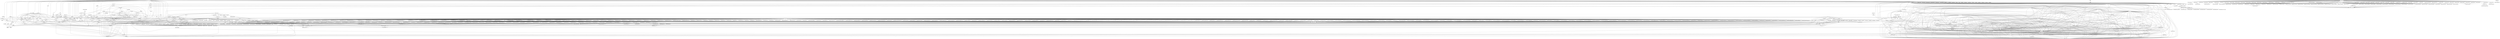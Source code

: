 digraph depends {
    node [shape=plaintext]
"angstrom-feed-configs" -> "opkg" [style=dotted]
"angstrom-packagegroup-boot" -> "angstrom-version"
"angstrom-packagegroup-boot" -> "packagegroup-boot"
"avahi-daemon" -> "base-files"
"avahi-daemon" -> "base-passwd"
"avahi-daemon" -> "libavahi-common3"
"avahi-daemon" -> "libavahi-core7"
"avahi-daemon" -> "libcap2"
"avahi-daemon" -> "libdaemon0"
"avahi-daemon" -> "libdbus-1-3"
"avahi-daemon" -> "libexpat1"
"avahi-daemon" -> "libnss-mdns" [style=dotted]
"avahi-daemon" -> "shadow"
"avahi-utils" -> "libavahi-client3"
"avahi-utils" -> "libavahi-common3"
"bash" -> "base-files"
"bash" -> "libtinfo5"
"bluez5" -> "libdbus-1-3"
"bluez5" -> "libglib-2.0-0"
"bluez5" -> "libreadline7"
"bluez5" -> "libudev1"
"busybox" -> "busybox-syslog" [style=dotted]
"busybox" -> "busybox-udhcpc" [style=dotted]
"ca-certificates" -> "openssl"
"coreutils" -> "libattr1"
"coreutils" -> "libcap2"
"coreutils" -> "libgmp10"
"cpufreq-tweaks" -> "cpufrequtils"
"curl" -> "libcurl4"
"dbus-1" -> "base-files"
"dbus-1" -> "base-passwd"
"dbus-1" -> "libdbus-1-3"
"dbus-1" -> "libexpat1"
"dbus-1" -> "libsystemd0"
"dbus-1" -> "libx11-6"
"dbus-1" -> "shadow"
"dracut" -> "bash"
"dracut" -> "busybox" [style=dotted]
"dracut" -> "coreutils" [style=dotted]
"dracut" -> "cpio"
"dracut" -> "findutils"
"dracut" -> "kernel-modules" [style=dotted]
"dracut" -> "ldd"
"dracut" -> "libkmod2"
"dracut" -> "systemd"
"dracut" -> "util-linux"
"dracut" -> "util-linux-blkid"
"dracut" -> "util-linux-getopt"
"e2fsprogs-e2fsck" -> "libblkid1"
"e2fsprogs-e2fsck" -> "libcom-err2"
"e2fsprogs-e2fsck" -> "libe2p2"
"e2fsprogs-e2fsck" -> "libext2fs2"
"e2fsprogs-e2fsck" -> "libuuid1"
"fixmac" -> "ranpwd"
"glibc-gconv-ibm850" -> "glibc-gconv"
"glibc-gconv-unicode" -> "glibc-gconv"
"glibc-gconv-utf-32" -> "glibc-gconv"
"glibc-localedata-en-gb" -> "glibc-localedata-en-us"
"glibc-localedata-en-gb" -> "glibc-localedata-i18n"
"glibc-localedata-en-gb" -> "glibc-localedata-iso14651-t1"
"glibc-localedata-en-gb" -> "glibc-localedata-translit-combining"
"glibc-localedata-en-us" -> "glibc-localedata-en-gb"
"glibc-localedata-en-us" -> "glibc-localedata-iso14651-t1"
"glibc-localedata-i18n" -> "glibc-localedata-iso14651-t1"
"glibc-localedata-i18n" -> "glibc-localedata-translit-neutral"
"glibc-localedata-iso14651-t1" -> "glibc-localedata-iso14651-t1-common"
"glibc-localedata-translit-neutral" -> "glibc-localedata-translit-circle"
"glibc-localedata-translit-neutral" -> "glibc-localedata-translit-cjk-compat"
"glibc-localedata-translit-neutral" -> "glibc-localedata-translit-compat"
"glibc-localedata-translit-neutral" -> "glibc-localedata-translit-font"
"glibc-localedata-translit-neutral" -> "glibc-localedata-translit-fraction"
"glibc-localedata-translit-neutral" -> "glibc-localedata-translit-narrow"
"glibc-localedata-translit-neutral" -> "glibc-localedata-translit-small"
"glibc-localedata-translit-neutral" -> "glibc-localedata-translit-wide"
"htop" -> "libncursesw5"
"htop" -> "libtinfo5"
"htop" -> "ncurses-terminfo"
"iptables" -> "kernel-module-iptable-filter" [style=dotted]
"iptables" -> "kernel-module-iptable-nat" [style=dotted]
"iptables" -> "kernel-module-ip-tables" [style=dotted]
"iptables" -> "kernel-module-ipt-masquerade" [style=dotted]
"iptables" -> "kernel-module-nf-conntrack-ipv4" [style=dotted]
"iptables" -> "kernel-module-nf-conntrack" [style=dotted]
"iptables" -> "kernel-module-nf-defrag-ipv4" [style=dotted]
"iptables" -> "kernel-module-nf-nat" [style=dotted]
"iptables" -> "kernel-module-x-tables" [style=dotted]
"iw" -> "libnl-3-200"
"iw" -> "libnl-genl-3-200"
"kernel-module-8021q-4.17.0" -> "kernel-module-garp-4.17.0"
"kernel-module-8021q-4.17.0" -> "kernel-module-mrp-4.17.0"
"kernel-module-adv7511-4.17.0" -> "kernel-module-cec-4.17.0"
"kernel-module-asix-4.17.0" -> "kernel-module-usbnet-4.17.0"
"kernel-module-authencesn-4.17.0" -> "kernel-module-authenc-4.17.0"
"kernel-module-ax88179-178a-4.17.0" -> "kernel-module-usbnet-4.17.0"
"kernel-module-bluetooth-4.17.0" -> "kernel-module-ecdh-generic-4.17.0"
"kernel-module-bluetooth-4.17.0" -> "kernel-module-rfkill-4.17.0"
"kernel-module-brcmfmac-4.17.0" -> "kernel-module-brcmutil-4.17.0"
"kernel-module-brcmfmac-4.17.0" -> "kernel-module-cfg80211-4.17.0"
"kernel-module-bridge-4.17.0" -> "kernel-module-ipv6-4.17.0"
"kernel-module-bridge-4.17.0" -> "kernel-module-llc-4.17.0"
"kernel-module-bridge-4.17.0" -> "kernel-module-stp-4.17.0"
"kernel-module-br-netfilter-4.17.0" -> "kernel-module-bridge-4.17.0"
"kernel-module-btrfs-4.17.0" -> "kernel-module-libcrc32c-4.17.0"
"kernel-module-btrfs-4.17.0" -> "kernel-module-lzo-compress-4.17.0"
"kernel-module-btrfs-4.17.0" -> "kernel-module-raid6-pq-4.17.0"
"kernel-module-btrfs-4.17.0" -> "kernel-module-xor-4.17.0"
"kernel-module-btrfs-4.17.0" -> "kernel-module-zlib-deflate-4.17.0"
"kernel-module-btrfs-4.17.0" -> "kernel-module-zstd-compress-4.17.0"
"kernel-module-btrfs-4.17.0" -> "kernel-module-zstd-decompress-4.17.0"
"kernel-module-cdc-ether-4.17.0" -> "kernel-module-usbnet-4.17.0"
"kernel-module-cdc-ncm-4.17.0" -> "kernel-module-usbnet-4.17.0"
"kernel-module-cdc-subset-4.17.0" -> "kernel-module-usbnet-4.17.0"
"kernel-module-cfg80211-4.17.0" -> "kernel-module-rfkill-4.17.0"
"kernel-module-cuse-4.17.0" -> "kernel-module-fuse-4.17.0"
"kernel-module-dm9601-4.17.0" -> "kernel-module-usbnet-4.17.0"
"kernel-module-garp-4.17.0" -> "kernel-module-llc-4.17.0"
"kernel-module-garp-4.17.0" -> "kernel-module-stp-4.17.0"
"kernel-module-hci-uart-4.17.0" -> "kernel-module-bluetooth-4.17.0"
"kernel-module-hidp-4.17.0" -> "kernel-module-bluetooth-4.17.0"
"kernel-module-ip6table-filter-4.17.0" -> "kernel-module-ip6-tables-4.17.0"
"kernel-module-ip6table-filter-4.17.0" -> "kernel-module-x-tables-4.17.0"
"kernel-module-ip6table-mangle-4.17.0" -> "kernel-module-ip6-tables-4.17.0"
"kernel-module-ip6table-mangle-4.17.0" -> "kernel-module-ipv6-4.17.0"
"kernel-module-ip6table-mangle-4.17.0" -> "kernel-module-x-tables-4.17.0"
"kernel-module-ip6table-nat-4.17.0" -> "kernel-module-ip6-tables-4.17.0"
"kernel-module-ip6table-nat-4.17.0" -> "kernel-module-nf-nat-ipv6-4.17.0"
"kernel-module-ip6-tables-4.17.0" -> "kernel-module-x-tables-4.17.0"
"kernel-module-ip6t-masquerade-4.17.0" -> "kernel-module-nf-conntrack-4.17.0"
"kernel-module-ip6t-masquerade-4.17.0" -> "kernel-module-nf-nat-masquerade-ipv6-4.17.0"
"kernel-module-ip6t-masquerade-4.17.0" -> "kernel-module-x-tables-4.17.0"
"kernel-module-ip6t-reject-4.17.0" -> "kernel-module-nf-reject-ipv6-4.17.0"
"kernel-module-ip6t-reject-4.17.0" -> "kernel-module-x-tables-4.17.0"
"kernel-module-iptable-filter-4.17.0" -> "kernel-module-ip-tables-4.17.0"
"kernel-module-iptable-filter-4.17.0" -> "kernel-module-x-tables-4.17.0"
"kernel-module-iptable-mangle-4.17.0" -> "kernel-module-ip-tables-4.17.0"
"kernel-module-iptable-mangle-4.17.0" -> "kernel-module-x-tables-4.17.0"
"kernel-module-iptable-nat-4.17.0" -> "kernel-module-ip-tables-4.17.0"
"kernel-module-iptable-nat-4.17.0" -> "kernel-module-nf-nat-ipv4-4.17.0"
"kernel-module-ip-tables-4.17.0" -> "kernel-module-x-tables-4.17.0"
"kernel-module-ipt-masquerade-4.17.0" -> "kernel-module-nf-conntrack-4.17.0"
"kernel-module-ipt-masquerade-4.17.0" -> "kernel-module-nf-nat-masquerade-ipv4-4.17.0"
"kernel-module-ipt-masquerade-4.17.0" -> "kernel-module-x-tables-4.17.0"
"kernel-module-ipt-reject-4.17.0" -> "kernel-module-nf-reject-ipv4-4.17.0"
"kernel-module-ipt-reject-4.17.0" -> "kernel-module-x-tables-4.17.0"
"kernel-module-ir-jvc-decoder-4.17.0" -> "kernel-module-rc-core-4.17.0"
"kernel-module-ir-kbd-i2c-4.17.0" -> "kernel-module-rc-core-4.17.0"
"kernel-module-ir-mce-kbd-decoder-4.17.0" -> "kernel-module-rc-core-4.17.0"
"kernel-module-ir-nec-decoder-4.17.0" -> "kernel-module-rc-core-4.17.0"
"kernel-module-ir-rc5-decoder-4.17.0" -> "kernel-module-rc-core-4.17.0"
"kernel-module-ir-rc6-decoder-4.17.0" -> "kernel-module-rc-core-4.17.0"
"kernel-module-ir-sanyo-decoder-4.17.0" -> "kernel-module-rc-core-4.17.0"
"kernel-module-ir-sharp-decoder-4.17.0" -> "kernel-module-rc-core-4.17.0"
"kernel-module-ir-sony-decoder-4.17.0" -> "kernel-module-rc-core-4.17.0"
"kernel-module-ir-xmp-decoder-4.17.0" -> "kernel-module-rc-core-4.17.0"
"kernel-module-lima-4.17.0" -> "kernel-module-gpu-sched-4.17.0"
"kernel-module-lima-4.17.0" -> "kernel-module-ttm-4.17.0"
"kernel-module-mac80211-4.17.0" -> "kernel-module-cfg80211-4.17.0"
"kernel-module-macvtap-4.17.0" -> "kernel-module-macvlan-4.17.0"
"kernel-module-macvtap-4.17.0" -> "kernel-module-tap-4.17.0"
"kernel-module-mcs7830-4.17.0" -> "kernel-module-usbnet-4.17.0"
"kernel-module-meson-ir-4.17.0" -> "kernel-module-rc-core-4.17.0"
"kernel-module-meson-rng-4.17.0" -> "kernel-module-rng-core-4.17.0"
"kernel-module-net1080-4.17.0" -> "kernel-module-usbnet-4.17.0"
"kernel-module-nf-conntrack-4.17.0" -> "kernel-module-libcrc32c-4.17.0"
"kernel-module-nf-conntrack-ipv4-4.17.0" -> "kernel-module-nf-conntrack-4.17.0"
"kernel-module-nf-conntrack-ipv4-4.17.0" -> "kernel-module-nf-defrag-ipv4-4.17.0"
"kernel-module-nf-conntrack-ipv6-4.17.0" -> "kernel-module-ipv6-4.17.0"
"kernel-module-nf-conntrack-ipv6-4.17.0" -> "kernel-module-nf-conntrack-4.17.0"
"kernel-module-nf-conntrack-ipv6-4.17.0" -> "kernel-module-nf-defrag-ipv6-4.17.0"
"kernel-module-nf-defrag-ipv6-4.17.0" -> "kernel-module-ipv6-4.17.0"
"kernel-module-nf-log-ipv4-4.17.0" -> "kernel-module-nf-log-common-4.17.0"
"kernel-module-nf-log-ipv6-4.17.0" -> "kernel-module-nf-log-common-4.17.0"
"kernel-module-nf-nat-4.17.0" -> "kernel-module-libcrc32c-4.17.0"
"kernel-module-nf-nat-4.17.0" -> "kernel-module-nf-conntrack-4.17.0"
"kernel-module-nf-nat-ipv4-4.17.0" -> "kernel-module-nf-conntrack-4.17.0"
"kernel-module-nf-nat-ipv4-4.17.0" -> "kernel-module-nf-nat-4.17.0"
"kernel-module-nf-nat-ipv6-4.17.0" -> "kernel-module-ipv6-4.17.0"
"kernel-module-nf-nat-ipv6-4.17.0" -> "kernel-module-nf-conntrack-4.17.0"
"kernel-module-nf-nat-ipv6-4.17.0" -> "kernel-module-nf-nat-4.17.0"
"kernel-module-nf-nat-masquerade-ipv4-4.17.0" -> "kernel-module-nf-conntrack-4.17.0"
"kernel-module-nf-nat-masquerade-ipv4-4.17.0" -> "kernel-module-nf-nat-4.17.0"
"kernel-module-nf-nat-masquerade-ipv6-4.17.0" -> "kernel-module-ipv6-4.17.0"
"kernel-module-nf-nat-masquerade-ipv6-4.17.0" -> "kernel-module-nf-conntrack-4.17.0"
"kernel-module-nf-nat-masquerade-ipv6-4.17.0" -> "kernel-module-nf-nat-4.17.0"
"kernel-module-nf-reject-ipv6-4.17.0" -> "kernel-module-ipv6-4.17.0"
"kernel-module-p8022-4.17.0" -> "kernel-module-llc-4.17.0"
"kernel-module-plusb-4.17.0" -> "kernel-module-usbnet-4.17.0"
"kernel-module-psnap-4.17.0" -> "kernel-module-llc-4.17.0"
"kernel-module-rc-adstech-dvb-t-pci-4.17.0" -> "kernel-module-rc-core-4.17.0"
"kernel-module-rc-alink-dtu-m-4.17.0" -> "kernel-module-rc-core-4.17.0"
"kernel-module-rc-anysee-4.17.0" -> "kernel-module-rc-core-4.17.0"
"kernel-module-rc-apac-viewcomp-4.17.0" -> "kernel-module-rc-core-4.17.0"
"kernel-module-rc-astrometa-t2hybrid-4.17.0" -> "kernel-module-rc-core-4.17.0"
"kernel-module-rc-asus-pc39-4.17.0" -> "kernel-module-rc-core-4.17.0"
"kernel-module-rc-asus-ps3-100-4.17.0" -> "kernel-module-rc-core-4.17.0"
"kernel-module-rc-ati-tv-wonder-hd-600-4.17.0" -> "kernel-module-rc-core-4.17.0"
"kernel-module-rc-ati-x10-4.17.0" -> "kernel-module-rc-core-4.17.0"
"kernel-module-rc-avermedia-4.17.0" -> "kernel-module-rc-core-4.17.0"
"kernel-module-rc-avermedia-a16d-4.17.0" -> "kernel-module-rc-core-4.17.0"
"kernel-module-rc-avermedia-cardbus-4.17.0" -> "kernel-module-rc-core-4.17.0"
"kernel-module-rc-avermedia-dvbt-4.17.0" -> "kernel-module-rc-core-4.17.0"
"kernel-module-rc-avermedia-m135a-4.17.0" -> "kernel-module-rc-core-4.17.0"
"kernel-module-rc-avermedia-m733a-rm-k6-4.17.0" -> "kernel-module-rc-core-4.17.0"
"kernel-module-rc-avermedia-rm-ks-4.17.0" -> "kernel-module-rc-core-4.17.0"
"kernel-module-rc-avertv-303-4.17.0" -> "kernel-module-rc-core-4.17.0"
"kernel-module-rc-azurewave-ad-tu700-4.17.0" -> "kernel-module-rc-core-4.17.0"
"kernel-module-rc-behold-4.17.0" -> "kernel-module-rc-core-4.17.0"
"kernel-module-rc-behold-columbus-4.17.0" -> "kernel-module-rc-core-4.17.0"
"kernel-module-rc-budget-ci-old-4.17.0" -> "kernel-module-rc-core-4.17.0"
"kernel-module-rc-cec-4.17.0" -> "kernel-module-rc-core-4.17.0"
"kernel-module-rc-cinergy-1400-4.17.0" -> "kernel-module-rc-core-4.17.0"
"kernel-module-rc-cinergy-4.17.0" -> "kernel-module-rc-core-4.17.0"
"kernel-module-rc-d680-dmb-4.17.0" -> "kernel-module-rc-core-4.17.0"
"kernel-module-rc-delock-61959-4.17.0" -> "kernel-module-rc-core-4.17.0"
"kernel-module-rc-dib0700-nec-4.17.0" -> "kernel-module-rc-core-4.17.0"
"kernel-module-rc-dib0700-rc5-4.17.0" -> "kernel-module-rc-core-4.17.0"
"kernel-module-rc-digitalnow-tinytwin-4.17.0" -> "kernel-module-rc-core-4.17.0"
"kernel-module-rc-digittrade-4.17.0" -> "kernel-module-rc-core-4.17.0"
"kernel-module-rc-dm1105-nec-4.17.0" -> "kernel-module-rc-core-4.17.0"
"kernel-module-rc-dntv-live-dvb-t-4.17.0" -> "kernel-module-rc-core-4.17.0"
"kernel-module-rc-dntv-live-dvbt-pro-4.17.0" -> "kernel-module-rc-core-4.17.0"
"kernel-module-rc-dtt200u-4.17.0" -> "kernel-module-rc-core-4.17.0"
"kernel-module-rc-dvbsky-4.17.0" -> "kernel-module-rc-core-4.17.0"
"kernel-module-rc-dvico-mce-4.17.0" -> "kernel-module-rc-core-4.17.0"
"kernel-module-rc-dvico-portable-4.17.0" -> "kernel-module-rc-core-4.17.0"
"kernel-module-rc-em-terratec-4.17.0" -> "kernel-module-rc-core-4.17.0"
"kernel-module-rc-encore-enltv2-4.17.0" -> "kernel-module-rc-core-4.17.0"
"kernel-module-rc-encore-enltv-4.17.0" -> "kernel-module-rc-core-4.17.0"
"kernel-module-rc-encore-enltv-fm53-4.17.0" -> "kernel-module-rc-core-4.17.0"
"kernel-module-rc-evga-indtube-4.17.0" -> "kernel-module-rc-core-4.17.0"
"kernel-module-rc-eztv-4.17.0" -> "kernel-module-rc-core-4.17.0"
"kernel-module-rc-flydvb-4.17.0" -> "kernel-module-rc-core-4.17.0"
"kernel-module-rc-flyvideo-4.17.0" -> "kernel-module-rc-core-4.17.0"
"kernel-module-rc-fusionhdtv-mce-4.17.0" -> "kernel-module-rc-core-4.17.0"
"kernel-module-rc-gadmei-rm008z-4.17.0" -> "kernel-module-rc-core-4.17.0"
"kernel-module-rc-geekbox-4.17.0" -> "kernel-module-rc-core-4.17.0"
"kernel-module-rc-genius-tvgo-a11mce-4.17.0" -> "kernel-module-rc-core-4.17.0"
"kernel-module-rc-gotview7135-4.17.0" -> "kernel-module-rc-core-4.17.0"
"kernel-module-rc-hauppauge-4.17.0" -> "kernel-module-rc-core-4.17.0"
"kernel-module-rc-hisi-poplar-4.17.0" -> "kernel-module-rc-core-4.17.0"
"kernel-module-rc-hisi-tv-demo-4.17.0" -> "kernel-module-rc-core-4.17.0"
"kernel-module-rc-imon-mce-4.17.0" -> "kernel-module-rc-core-4.17.0"
"kernel-module-rc-imon-pad-4.17.0" -> "kernel-module-rc-core-4.17.0"
"kernel-module-rc-imon-rsc-4.17.0" -> "kernel-module-rc-core-4.17.0"
"kernel-module-rc-iodata-bctv7e-4.17.0" -> "kernel-module-rc-core-4.17.0"
"kernel-module-rc-it913x-v1-4.17.0" -> "kernel-module-rc-core-4.17.0"
"kernel-module-rc-it913x-v2-4.17.0" -> "kernel-module-rc-core-4.17.0"
"kernel-module-rc-kaiomy-4.17.0" -> "kernel-module-rc-core-4.17.0"
"kernel-module-rc-kworld-315u-4.17.0" -> "kernel-module-rc-core-4.17.0"
"kernel-module-rc-kworld-pc150u-4.17.0" -> "kernel-module-rc-core-4.17.0"
"kernel-module-rc-kworld-plus-tv-analog-4.17.0" -> "kernel-module-rc-core-4.17.0"
"kernel-module-rc-leadtek-y04g0051-4.17.0" -> "kernel-module-rc-core-4.17.0"
"kernel-module-rc-lme2510-4.17.0" -> "kernel-module-rc-core-4.17.0"
"kernel-module-rc-manli-4.17.0" -> "kernel-module-rc-core-4.17.0"
"kernel-module-rc-medion-x10-4.17.0" -> "kernel-module-rc-core-4.17.0"
"kernel-module-rc-medion-x10-digitainer-4.17.0" -> "kernel-module-rc-core-4.17.0"
"kernel-module-rc-medion-x10-or2x-4.17.0" -> "kernel-module-rc-core-4.17.0"
"kernel-module-rc-msi-digivox-ii-4.17.0" -> "kernel-module-rc-core-4.17.0"
"kernel-module-rc-msi-digivox-iii-4.17.0" -> "kernel-module-rc-core-4.17.0"
"kernel-module-rc-msi-tvanywhere-4.17.0" -> "kernel-module-rc-core-4.17.0"
"kernel-module-rc-msi-tvanywhere-plus-4.17.0" -> "kernel-module-rc-core-4.17.0"
"kernel-module-rc-nebula-4.17.0" -> "kernel-module-rc-core-4.17.0"
"kernel-module-rc-nec-terratec-cinergy-xs-4.17.0" -> "kernel-module-rc-core-4.17.0"
"kernel-module-rc-norwood-4.17.0" -> "kernel-module-rc-core-4.17.0"
"kernel-module-rc-npgtech-4.17.0" -> "kernel-module-rc-core-4.17.0"
"kernel-module-rc-pctv-sedna-4.17.0" -> "kernel-module-rc-core-4.17.0"
"kernel-module-rc-pinnacle-color-4.17.0" -> "kernel-module-rc-core-4.17.0"
"kernel-module-rc-pinnacle-grey-4.17.0" -> "kernel-module-rc-core-4.17.0"
"kernel-module-rc-pinnacle-pctv-hd-4.17.0" -> "kernel-module-rc-core-4.17.0"
"kernel-module-rc-pixelview-002t-4.17.0" -> "kernel-module-rc-core-4.17.0"
"kernel-module-rc-pixelview-4.17.0" -> "kernel-module-rc-core-4.17.0"
"kernel-module-rc-pixelview-mk12-4.17.0" -> "kernel-module-rc-core-4.17.0"
"kernel-module-rc-pixelview-new-4.17.0" -> "kernel-module-rc-core-4.17.0"
"kernel-module-rc-powercolor-real-angel-4.17.0" -> "kernel-module-rc-core-4.17.0"
"kernel-module-rc-proteus-2309-4.17.0" -> "kernel-module-rc-core-4.17.0"
"kernel-module-rc-purpletv-4.17.0" -> "kernel-module-rc-core-4.17.0"
"kernel-module-rc-pv951-4.17.0" -> "kernel-module-rc-core-4.17.0"
"kernel-module-rc-rc6-mce-4.17.0" -> "kernel-module-rc-core-4.17.0"
"kernel-module-rc-real-audio-220-32-keys-4.17.0" -> "kernel-module-rc-core-4.17.0"
"kernel-module-rc-reddo-4.17.0" -> "kernel-module-rc-core-4.17.0"
"kernel-module-rc-snapstream-firefly-4.17.0" -> "kernel-module-rc-core-4.17.0"
"kernel-module-rc-streamzap-4.17.0" -> "kernel-module-rc-core-4.17.0"
"kernel-module-rc-su3000-4.17.0" -> "kernel-module-rc-core-4.17.0"
"kernel-module-rc-tango-4.17.0" -> "kernel-module-rc-core-4.17.0"
"kernel-module-rc-tbs-nec-4.17.0" -> "kernel-module-rc-core-4.17.0"
"kernel-module-rc-technisat-ts35-4.17.0" -> "kernel-module-rc-core-4.17.0"
"kernel-module-rc-technisat-usb2-4.17.0" -> "kernel-module-rc-core-4.17.0"
"kernel-module-rc-terratec-cinergy-c-pci-4.17.0" -> "kernel-module-rc-core-4.17.0"
"kernel-module-rc-terratec-cinergy-s2-hd-4.17.0" -> "kernel-module-rc-core-4.17.0"
"kernel-module-rc-terratec-cinergy-xs-4.17.0" -> "kernel-module-rc-core-4.17.0"
"kernel-module-rc-terratec-slim-2-4.17.0" -> "kernel-module-rc-core-4.17.0"
"kernel-module-rc-terratec-slim-4.17.0" -> "kernel-module-rc-core-4.17.0"
"kernel-module-rc-tevii-nec-4.17.0" -> "kernel-module-rc-core-4.17.0"
"kernel-module-rc-tivo-4.17.0" -> "kernel-module-rc-core-4.17.0"
"kernel-module-rc-total-media-in-hand-02-4.17.0" -> "kernel-module-rc-core-4.17.0"
"kernel-module-rc-total-media-in-hand-4.17.0" -> "kernel-module-rc-core-4.17.0"
"kernel-module-rc-trekstor-4.17.0" -> "kernel-module-rc-core-4.17.0"
"kernel-module-rc-tt-1500-4.17.0" -> "kernel-module-rc-core-4.17.0"
"kernel-module-rc-twinhan1027-4.17.0" -> "kernel-module-rc-core-4.17.0"
"kernel-module-rc-twinhan-dtv-cab-ci-4.17.0" -> "kernel-module-rc-core-4.17.0"
"kernel-module-rc-videomate-m1f-4.17.0" -> "kernel-module-rc-core-4.17.0"
"kernel-module-rc-videomate-s350-4.17.0" -> "kernel-module-rc-core-4.17.0"
"kernel-module-rc-videomate-tv-pvr-4.17.0" -> "kernel-module-rc-core-4.17.0"
"kernel-module-rc-winfast-4.17.0" -> "kernel-module-rc-core-4.17.0"
"kernel-module-rc-winfast-usbii-deluxe-4.17.0" -> "kernel-module-rc-core-4.17.0"
"kernel-module-rc-zx-irdec-4.17.0" -> "kernel-module-rc-core-4.17.0"
"kernel-module-sit-4.17.0" -> "kernel-module-ip-tunnel-4.17.0"
"kernel-module-sit-4.17.0" -> "kernel-module-ipv6-4.17.0"
"kernel-module-sit-4.17.0" -> "kernel-module-tunnel4-4.17.0"
"kernel-modules" -> "kernel-module-8021q-4.17.0"
"kernel-modules" -> "kernel-module-adv7511-4.17.0"
"kernel-modules" -> "kernel-module-arc4-4.17.0"
"kernel-modules" -> "kernel-module-asix-4.17.0"
"kernel-modules" -> "kernel-module-at25-4.17.0"
"kernel-modules" -> "kernel-module-authenc-4.17.0"
"kernel-modules" -> "kernel-module-authencesn-4.17.0"
"kernel-modules" -> "kernel-module-ax88179-178a-4.17.0"
"kernel-modules" -> "kernel-module-bluetooth-4.17.0"
"kernel-modules" -> "kernel-module-brcmfmac-4.17.0"
"kernel-modules" -> "kernel-module-brcmutil-4.17.0"
"kernel-modules" -> "kernel-module-bridge-4.17.0"
"kernel-modules" -> "kernel-module-br-netfilter-4.17.0"
"kernel-modules" -> "kernel-module-btrfs-4.17.0"
"kernel-modules" -> "kernel-module-ccm-4.17.0"
"kernel-modules" -> "kernel-module-cdc-ether-4.17.0"
"kernel-modules" -> "kernel-module-cdc-ncm-4.17.0"
"kernel-modules" -> "kernel-module-cdc-subset-4.17.0"
"kernel-modules" -> "kernel-module-cec-4.17.0"
"kernel-modules" -> "kernel-module-cfg80211-4.17.0"
"kernel-modules" -> "kernel-module-ch7006-4.17.0"
"kernel-modules" -> "kernel-module-cmac-4.17.0"
"kernel-modules" -> "kernel-module-crypto-engine-4.17.0"
"kernel-modules" -> "kernel-module-ctr-4.17.0"
"kernel-modules" -> "kernel-module-cuse-4.17.0"
"kernel-modules" -> "kernel-module-dm9601-4.17.0"
"kernel-modules" -> "kernel-module-dvb-core-4.17.0"
"kernel-modules" -> "kernel-module-ecb-4.17.0"
"kernel-modules" -> "kernel-module-ecdh-generic-4.17.0"
"kernel-modules" -> "kernel-module-fuse-4.17.0"
"kernel-modules" -> "kernel-module-garp-4.17.0"
"kernel-modules" -> "kernel-module-gcm-4.17.0"
"kernel-modules" -> "kernel-module-ghash-generic-4.17.0"
"kernel-modules" -> "kernel-module-gpu-sched-4.17.0"
"kernel-modules" -> "kernel-module-hci-uart-4.17.0"
"kernel-modules" -> "kernel-module-hidp-4.17.0"
"kernel-modules" -> "kernel-module-ina2xx-4.17.0"
"kernel-modules" -> "kernel-module-ip6table-filter-4.17.0"
"kernel-modules" -> "kernel-module-ip6table-mangle-4.17.0"
"kernel-modules" -> "kernel-module-ip6table-nat-4.17.0"
"kernel-modules" -> "kernel-module-ip6-tables-4.17.0"
"kernel-modules" -> "kernel-module-ip6t-masquerade-4.17.0"
"kernel-modules" -> "kernel-module-ip6t-reject-4.17.0"
"kernel-modules" -> "kernel-module-iptable-filter-4.17.0"
"kernel-modules" -> "kernel-module-iptable-mangle-4.17.0"
"kernel-modules" -> "kernel-module-iptable-nat-4.17.0"
"kernel-modules" -> "kernel-module-ip-tables-4.17.0"
"kernel-modules" -> "kernel-module-ipt-masquerade-4.17.0"
"kernel-modules" -> "kernel-module-ipt-reject-4.17.0"
"kernel-modules" -> "kernel-module-ip-tunnel-4.17.0"
"kernel-modules" -> "kernel-module-ipv6-4.17.0"
"kernel-modules" -> "kernel-module-ir-jvc-decoder-4.17.0"
"kernel-modules" -> "kernel-module-ir-kbd-i2c-4.17.0"
"kernel-modules" -> "kernel-module-ir-mce-kbd-decoder-4.17.0"
"kernel-modules" -> "kernel-module-ir-nec-decoder-4.17.0"
"kernel-modules" -> "kernel-module-ir-rc5-decoder-4.17.0"
"kernel-modules" -> "kernel-module-ir-rc6-decoder-4.17.0"
"kernel-modules" -> "kernel-module-ir-sanyo-decoder-4.17.0"
"kernel-modules" -> "kernel-module-ir-sharp-decoder-4.17.0"
"kernel-modules" -> "kernel-module-ir-sony-decoder-4.17.0"
"kernel-modules" -> "kernel-module-ir-xmp-decoder-4.17.0"
"kernel-modules" -> "kernel-module-libcrc32c-4.17.0"
"kernel-modules" -> "kernel-module-lima-4.17.0"
"kernel-modules" -> "kernel-module-llc-4.17.0"
"kernel-modules" -> "kernel-module-lm90-4.17.0"
"kernel-modules" -> "kernel-module-lzo-compress-4.17.0"
"kernel-modules" -> "kernel-module-mac80211-4.17.0"
"kernel-modules" -> "kernel-module-macvlan-4.17.0"
"kernel-modules" -> "kernel-module-macvtap-4.17.0"
"kernel-modules" -> "kernel-module-mc44s803-4.17.0"
"kernel-modules" -> "kernel-module-mcs7830-4.17.0"
"kernel-modules" -> "kernel-module-media-4.17.0"
"kernel-modules" -> "kernel-module-meson-gxbb-wdt-4.17.0"
"kernel-modules" -> "kernel-module-meson-ir-4.17.0"
"kernel-modules" -> "kernel-module-meson-rng-4.17.0"
"kernel-modules" -> "kernel-module-meson-wdt-4.17.0"
"kernel-modules" -> "kernel-module-mrp-4.17.0"
"kernel-modules" -> "kernel-module-mt20xx-4.17.0"
"kernel-modules" -> "kernel-module-nbd-4.17.0"
"kernel-modules" -> "kernel-module-net1080-4.17.0"
"kernel-modules" -> "kernel-module-nf-conntrack-4.17.0"
"kernel-modules" -> "kernel-module-nf-conntrack-ipv4-4.17.0"
"kernel-modules" -> "kernel-module-nf-conntrack-ipv6-4.17.0"
"kernel-modules" -> "kernel-module-nf-defrag-ipv4-4.17.0"
"kernel-modules" -> "kernel-module-nf-defrag-ipv6-4.17.0"
"kernel-modules" -> "kernel-module-nf-log-common-4.17.0"
"kernel-modules" -> "kernel-module-nf-log-ipv4-4.17.0"
"kernel-modules" -> "kernel-module-nf-log-ipv6-4.17.0"
"kernel-modules" -> "kernel-module-nf-nat-4.17.0"
"kernel-modules" -> "kernel-module-nf-nat-ipv4-4.17.0"
"kernel-modules" -> "kernel-module-nf-nat-ipv6-4.17.0"
"kernel-modules" -> "kernel-module-nf-nat-masquerade-ipv4-4.17.0"
"kernel-modules" -> "kernel-module-nf-nat-masquerade-ipv6-4.17.0"
"kernel-modules" -> "kernel-module-nf-reject-ipv4-4.17.0"
"kernel-modules" -> "kernel-module-nf-reject-ipv6-4.17.0"
"kernel-modules" -> "kernel-module-nfs-layout-flexfiles-4.17.0"
"kernel-modules" -> "kernel-module-overlay-4.17.0"
"kernel-modules" -> "kernel-module-p8022-4.17.0"
"kernel-modules" -> "kernel-module-pegasus-4.17.0"
"kernel-modules" -> "kernel-module-plusb-4.17.0"
"kernel-modules" -> "kernel-module-psnap-4.17.0"
"kernel-modules" -> "kernel-module-pwm-meson-4.17.0"
"kernel-modules" -> "kernel-module-r8152-4.17.0"
"kernel-modules" -> "kernel-module-raid6-pq-4.17.0"
"kernel-modules" -> "kernel-module-rc-adstech-dvb-t-pci-4.17.0"
"kernel-modules" -> "kernel-module-rc-alink-dtu-m-4.17.0"
"kernel-modules" -> "kernel-module-rc-anysee-4.17.0"
"kernel-modules" -> "kernel-module-rc-apac-viewcomp-4.17.0"
"kernel-modules" -> "kernel-module-rc-astrometa-t2hybrid-4.17.0"
"kernel-modules" -> "kernel-module-rc-asus-pc39-4.17.0"
"kernel-modules" -> "kernel-module-rc-asus-ps3-100-4.17.0"
"kernel-modules" -> "kernel-module-rc-ati-tv-wonder-hd-600-4.17.0"
"kernel-modules" -> "kernel-module-rc-ati-x10-4.17.0"
"kernel-modules" -> "kernel-module-rc-avermedia-4.17.0"
"kernel-modules" -> "kernel-module-rc-avermedia-a16d-4.17.0"
"kernel-modules" -> "kernel-module-rc-avermedia-cardbus-4.17.0"
"kernel-modules" -> "kernel-module-rc-avermedia-dvbt-4.17.0"
"kernel-modules" -> "kernel-module-rc-avermedia-m135a-4.17.0"
"kernel-modules" -> "kernel-module-rc-avermedia-m733a-rm-k6-4.17.0"
"kernel-modules" -> "kernel-module-rc-avermedia-rm-ks-4.17.0"
"kernel-modules" -> "kernel-module-rc-avertv-303-4.17.0"
"kernel-modules" -> "kernel-module-rc-azurewave-ad-tu700-4.17.0"
"kernel-modules" -> "kernel-module-rc-behold-4.17.0"
"kernel-modules" -> "kernel-module-rc-behold-columbus-4.17.0"
"kernel-modules" -> "kernel-module-rc-budget-ci-old-4.17.0"
"kernel-modules" -> "kernel-module-rc-cec-4.17.0"
"kernel-modules" -> "kernel-module-rc-cinergy-1400-4.17.0"
"kernel-modules" -> "kernel-module-rc-cinergy-4.17.0"
"kernel-modules" -> "kernel-module-rc-core-4.17.0"
"kernel-modules" -> "kernel-module-rc-d680-dmb-4.17.0"
"kernel-modules" -> "kernel-module-rc-delock-61959-4.17.0"
"kernel-modules" -> "kernel-module-rc-dib0700-nec-4.17.0"
"kernel-modules" -> "kernel-module-rc-dib0700-rc5-4.17.0"
"kernel-modules" -> "kernel-module-rc-digitalnow-tinytwin-4.17.0"
"kernel-modules" -> "kernel-module-rc-digittrade-4.17.0"
"kernel-modules" -> "kernel-module-rc-dm1105-nec-4.17.0"
"kernel-modules" -> "kernel-module-rc-dntv-live-dvb-t-4.17.0"
"kernel-modules" -> "kernel-module-rc-dntv-live-dvbt-pro-4.17.0"
"kernel-modules" -> "kernel-module-rc-dtt200u-4.17.0"
"kernel-modules" -> "kernel-module-rc-dvbsky-4.17.0"
"kernel-modules" -> "kernel-module-rc-dvico-mce-4.17.0"
"kernel-modules" -> "kernel-module-rc-dvico-portable-4.17.0"
"kernel-modules" -> "kernel-module-rc-em-terratec-4.17.0"
"kernel-modules" -> "kernel-module-rc-encore-enltv2-4.17.0"
"kernel-modules" -> "kernel-module-rc-encore-enltv-4.17.0"
"kernel-modules" -> "kernel-module-rc-encore-enltv-fm53-4.17.0"
"kernel-modules" -> "kernel-module-rc-evga-indtube-4.17.0"
"kernel-modules" -> "kernel-module-rc-eztv-4.17.0"
"kernel-modules" -> "kernel-module-rc-flydvb-4.17.0"
"kernel-modules" -> "kernel-module-rc-flyvideo-4.17.0"
"kernel-modules" -> "kernel-module-rc-fusionhdtv-mce-4.17.0"
"kernel-modules" -> "kernel-module-rc-gadmei-rm008z-4.17.0"
"kernel-modules" -> "kernel-module-rc-geekbox-4.17.0"
"kernel-modules" -> "kernel-module-rc-genius-tvgo-a11mce-4.17.0"
"kernel-modules" -> "kernel-module-rc-gotview7135-4.17.0"
"kernel-modules" -> "kernel-module-rc-hauppauge-4.17.0"
"kernel-modules" -> "kernel-module-rc-hisi-poplar-4.17.0"
"kernel-modules" -> "kernel-module-rc-hisi-tv-demo-4.17.0"
"kernel-modules" -> "kernel-module-rc-imon-mce-4.17.0"
"kernel-modules" -> "kernel-module-rc-imon-pad-4.17.0"
"kernel-modules" -> "kernel-module-rc-imon-rsc-4.17.0"
"kernel-modules" -> "kernel-module-rc-iodata-bctv7e-4.17.0"
"kernel-modules" -> "kernel-module-rc-it913x-v1-4.17.0"
"kernel-modules" -> "kernel-module-rc-it913x-v2-4.17.0"
"kernel-modules" -> "kernel-module-rc-kaiomy-4.17.0"
"kernel-modules" -> "kernel-module-rc-kworld-315u-4.17.0"
"kernel-modules" -> "kernel-module-rc-kworld-pc150u-4.17.0"
"kernel-modules" -> "kernel-module-rc-kworld-plus-tv-analog-4.17.0"
"kernel-modules" -> "kernel-module-rc-leadtek-y04g0051-4.17.0"
"kernel-modules" -> "kernel-module-rc-lme2510-4.17.0"
"kernel-modules" -> "kernel-module-rc-manli-4.17.0"
"kernel-modules" -> "kernel-module-rc-medion-x10-4.17.0"
"kernel-modules" -> "kernel-module-rc-medion-x10-digitainer-4.17.0"
"kernel-modules" -> "kernel-module-rc-medion-x10-or2x-4.17.0"
"kernel-modules" -> "kernel-module-rc-msi-digivox-ii-4.17.0"
"kernel-modules" -> "kernel-module-rc-msi-digivox-iii-4.17.0"
"kernel-modules" -> "kernel-module-rc-msi-tvanywhere-4.17.0"
"kernel-modules" -> "kernel-module-rc-msi-tvanywhere-plus-4.17.0"
"kernel-modules" -> "kernel-module-rc-nebula-4.17.0"
"kernel-modules" -> "kernel-module-rc-nec-terratec-cinergy-xs-4.17.0"
"kernel-modules" -> "kernel-module-rc-norwood-4.17.0"
"kernel-modules" -> "kernel-module-rc-npgtech-4.17.0"
"kernel-modules" -> "kernel-module-rc-pctv-sedna-4.17.0"
"kernel-modules" -> "kernel-module-rc-pinnacle-color-4.17.0"
"kernel-modules" -> "kernel-module-rc-pinnacle-grey-4.17.0"
"kernel-modules" -> "kernel-module-rc-pinnacle-pctv-hd-4.17.0"
"kernel-modules" -> "kernel-module-rc-pixelview-002t-4.17.0"
"kernel-modules" -> "kernel-module-rc-pixelview-4.17.0"
"kernel-modules" -> "kernel-module-rc-pixelview-mk12-4.17.0"
"kernel-modules" -> "kernel-module-rc-pixelview-new-4.17.0"
"kernel-modules" -> "kernel-module-rc-powercolor-real-angel-4.17.0"
"kernel-modules" -> "kernel-module-rc-proteus-2309-4.17.0"
"kernel-modules" -> "kernel-module-rc-purpletv-4.17.0"
"kernel-modules" -> "kernel-module-rc-pv951-4.17.0"
"kernel-modules" -> "kernel-module-rc-rc6-mce-4.17.0"
"kernel-modules" -> "kernel-module-rc-real-audio-220-32-keys-4.17.0"
"kernel-modules" -> "kernel-module-rc-reddo-4.17.0"
"kernel-modules" -> "kernel-module-rc-snapstream-firefly-4.17.0"
"kernel-modules" -> "kernel-module-rc-streamzap-4.17.0"
"kernel-modules" -> "kernel-module-rc-su3000-4.17.0"
"kernel-modules" -> "kernel-module-rc-tango-4.17.0"
"kernel-modules" -> "kernel-module-rc-tbs-nec-4.17.0"
"kernel-modules" -> "kernel-module-rc-technisat-ts35-4.17.0"
"kernel-modules" -> "kernel-module-rc-technisat-usb2-4.17.0"
"kernel-modules" -> "kernel-module-rc-terratec-cinergy-c-pci-4.17.0"
"kernel-modules" -> "kernel-module-rc-terratec-cinergy-s2-hd-4.17.0"
"kernel-modules" -> "kernel-module-rc-terratec-cinergy-xs-4.17.0"
"kernel-modules" -> "kernel-module-rc-terratec-slim-2-4.17.0"
"kernel-modules" -> "kernel-module-rc-terratec-slim-4.17.0"
"kernel-modules" -> "kernel-module-rc-tevii-nec-4.17.0"
"kernel-modules" -> "kernel-module-rc-tivo-4.17.0"
"kernel-modules" -> "kernel-module-rc-total-media-in-hand-02-4.17.0"
"kernel-modules" -> "kernel-module-rc-total-media-in-hand-4.17.0"
"kernel-modules" -> "kernel-module-rc-trekstor-4.17.0"
"kernel-modules" -> "kernel-module-rc-tt-1500-4.17.0"
"kernel-modules" -> "kernel-module-rc-twinhan1027-4.17.0"
"kernel-modules" -> "kernel-module-rc-twinhan-dtv-cab-ci-4.17.0"
"kernel-modules" -> "kernel-module-rc-videomate-m1f-4.17.0"
"kernel-modules" -> "kernel-module-rc-videomate-s350-4.17.0"
"kernel-modules" -> "kernel-module-rc-videomate-tv-pvr-4.17.0"
"kernel-modules" -> "kernel-module-rc-winfast-4.17.0"
"kernel-modules" -> "kernel-module-rc-winfast-usbii-deluxe-4.17.0"
"kernel-modules" -> "kernel-module-rc-zx-irdec-4.17.0"
"kernel-modules" -> "kernel-module-realtek-4.17.0"
"kernel-modules" -> "kernel-module-rfkill-4.17.0"
"kernel-modules" -> "kernel-module-rng-core-4.17.0"
"kernel-modules" -> "kernel-module-rtc-rk808-4.17.0"
"kernel-modules" -> "kernel-module-rtl8150-4.17.0"
"kernel-modules" -> "kernel-module-seqiv-4.17.0"
"kernel-modules" -> "kernel-module-sil164-4.17.0"
"kernel-modules" -> "kernel-module-sit-4.17.0"
"kernel-modules" -> "kernel-module-smsc75xx-4.17.0"
"kernel-modules" -> "kernel-module-smsc95xx-4.17.0"
"kernel-modules" -> "kernel-module-spidev-4.17.0"
"kernel-modules" -> "kernel-module-spi-meson-spifc-4.17.0"
"kernel-modules" -> "kernel-module-sr9800-4.17.0"
"kernel-modules" -> "kernel-module-stp-4.17.0"
"kernel-modules" -> "kernel-module-tap-4.17.0"
"kernel-modules" -> "kernel-module-tda18271-4.17.0"
"kernel-modules" -> "kernel-module-tda827x-4.17.0"
"kernel-modules" -> "kernel-module-tda8290-4.17.0"
"kernel-modules" -> "kernel-module-tda9887-4.17.0"
"kernel-modules" -> "kernel-module-ttm-4.17.0"
"kernel-modules" -> "kernel-module-tuner-simple-4.17.0"
"kernel-modules" -> "kernel-module-tuner-types-4.17.0"
"kernel-modules" -> "kernel-module-tuner-xc2028-4.17.0"
"kernel-modules" -> "kernel-module-tunnel4-4.17.0"
"kernel-modules" -> "kernel-module-usbnet-4.17.0"
"kernel-modules" -> "kernel-module-v4l2-common-4.17.0"
"kernel-modules" -> "kernel-module-v4l2-dv-timings-4.17.0"
"kernel-modules" -> "kernel-module-veth-4.17.0"
"kernel-modules" -> "kernel-module-videodev-4.17.0"
"kernel-modules" -> "kernel-module-virtio-crypto-4.17.0"
"kernel-modules" -> "kernel-module-wl18xx-4.17.0"
"kernel-modules" -> "kernel-module-wlcore-4.17.0"
"kernel-modules" -> "kernel-module-wlcore-sdio-4.17.0"
"kernel-modules" -> "kernel-module-xc4000-4.17.0"
"kernel-modules" -> "kernel-module-xc5000-4.17.0"
"kernel-modules" -> "kernel-module-xen-privcmd-4.17.0"
"kernel-modules" -> "kernel-module-xfrm6-mode-beet-4.17.0"
"kernel-modules" -> "kernel-module-xfrm6-mode-transport-4.17.0"
"kernel-modules" -> "kernel-module-xfrm6-mode-tunnel-4.17.0"
"kernel-modules" -> "kernel-module-xor-4.17.0"
"kernel-modules" -> "kernel-module-x-tables-4.17.0"
"kernel-modules" -> "kernel-module-xt-addrtype-4.17.0"
"kernel-modules" -> "kernel-module-xt-checksum-4.17.0"
"kernel-modules" -> "kernel-module-xt-conntrack-4.17.0"
"kernel-modules" -> "kernel-module-xt-log-4.17.0"
"kernel-modules" -> "kernel-module-xt-nat-4.17.0"
"kernel-modules" -> "kernel-module-xt-tcpudp-4.17.0"
"kernel-modules" -> "kernel-module-xxhash-4.17.0"
"kernel-modules" -> "kernel-module-zaurus-4.17.0"
"kernel-modules" -> "kernel-module-zlib-deflate-4.17.0"
"kernel-modules" -> "kernel-module-zstd-compress-4.17.0"
"kernel-modules" -> "kernel-module-zstd-decompress-4.17.0"
"kernel-module-smsc75xx-4.17.0" -> "kernel-module-usbnet-4.17.0"
"kernel-module-smsc95xx-4.17.0" -> "kernel-module-usbnet-4.17.0"
"kernel-module-sr9800-4.17.0" -> "kernel-module-usbnet-4.17.0"
"kernel-module-stp-4.17.0" -> "kernel-module-llc-4.17.0"
"kernel-module-tuner-simple-4.17.0" -> "kernel-module-tuner-types-4.17.0"
"kernel-module-v4l2-common-4.17.0" -> "kernel-module-videodev-4.17.0"
"kernel-module-videodev-4.17.0" -> "kernel-module-media-4.17.0"
"kernel-module-virtio-crypto-4.17.0" -> "kernel-module-crypto-engine-4.17.0"
"kernel-module-wl18xx-4.17.0" -> "kernel-module-cfg80211-4.17.0"
"kernel-module-wl18xx-4.17.0" -> "kernel-module-mac80211-4.17.0"
"kernel-module-wl18xx-4.17.0" -> "kernel-module-wlcore-4.17.0"
"kernel-module-wlcore-4.17.0" -> "kernel-module-cfg80211-4.17.0"
"kernel-module-wlcore-4.17.0" -> "kernel-module-mac80211-4.17.0"
"kernel-module-xfrm6-mode-beet-4.17.0" -> "kernel-module-ipv6-4.17.0"
"kernel-module-xfrm6-mode-tunnel-4.17.0" -> "kernel-module-ipv6-4.17.0"
"kernel-module-xt-addrtype-4.17.0" -> "kernel-module-x-tables-4.17.0"
"kernel-module-xt-checksum-4.17.0" -> "kernel-module-x-tables-4.17.0"
"kernel-module-xt-conntrack-4.17.0" -> "kernel-module-nf-conntrack-4.17.0"
"kernel-module-xt-conntrack-4.17.0" -> "kernel-module-x-tables-4.17.0"
"kernel-module-xt-log-4.17.0" -> "kernel-module-x-tables-4.17.0"
"kernel-module-xt-nat-4.17.0" -> "kernel-module-nf-conntrack-4.17.0"
"kernel-module-xt-nat-4.17.0" -> "kernel-module-nf-nat-4.17.0"
"kernel-module-xt-nat-4.17.0" -> "kernel-module-x-tables-4.17.0"
"kernel-module-xt-tcpudp-4.17.0" -> "kernel-module-x-tables-4.17.0"
"kernel-module-zaurus-4.17.0" -> "kernel-module-cdc-ether-4.17.0"
"kernel-module-zaurus-4.17.0" -> "kernel-module-usbnet-4.17.0"
"kernel-module-zstd-compress-4.17.0" -> "kernel-module-xxhash-4.17.0"
"kernel-module-zstd-decompress-4.17.0" -> "kernel-module-xxhash-4.17.0"
"kmod" -> "libz1"
"kodi-addon-pvr-hts" -> "libkodiplatform18.0"
"kodi-addon-pvr-hts" -> "libstdc++6"
"kodi" -> "bluez5"
"kodi" -> "glibc-charmap-ibm850" [style=dotted]
"kodi" -> "glibc-charmap-utf-8" [style=dotted]
"kodi" -> "glibc-gconv-ibm850" [style=dotted]
"kodi" -> "glibc-gconv-unicode" [style=dotted]
"kodi" -> "glibc-gconv-utf-32" [style=dotted]
"kodi" -> "glibc-localedata-en-us" [style=dotted]
"kodi" -> "lcms"
"kodi" -> "libasound2"
"kodi" -> "libass9"
"kodi" -> "libavahi-client3"
"kodi" -> "libavahi-common3"
"kodi" -> "libavcodec58"
"kodi" -> "libavfilter7"
"kodi" -> "libavformat58"
"kodi" -> "libavutil56"
"kodi" -> "libcap2"
"kodi" -> "libcdio16"
"kodi" -> "libcec"
"kodi" -> "libcec" [style=dotted]
"kodi" -> "libcrypto1.0.2"
"kodi" -> "libcurl4"
"kodi" -> "libcurl4" [style=dotted]
"kodi" -> "libdbus-1-3"
"kodi" -> "libdrm2"
"kodi" -> "libegl-mesa"
"kodi" -> "libexpat1"
"kodi" -> "libfreetype6"
"kodi" -> "libfribidi0"
"kodi" -> "libgbm1"
"kodi" -> "libgles2-mesa"
"kodi" -> "libinput10"
"kodi" -> "libiso9660-10"
"kodi" -> "liblzo2-2"
"kodi" -> "libmicrohttpd12"
"kodi" -> "libnfs11.0.0" [style=dotted]
"kodi" -> "libpcre1"
"kodi" -> "libpcrecpp0"
"kodi" -> "libpostproc55"
"kodi" -> "libpulse0"
"kodi" -> "libpulse-mainloop-glib0"
"kodi" -> "libpulse-simple0"
"kodi" -> "libpython2.7-1.0"
"kodi" -> "libsmbclient0"
"kodi" -> "libsqlite3-0"
"kodi" -> "libssh"
"kodi" -> "libssl1.0.2"
"kodi" -> "libstdc++6"
"kodi" -> "libswresample3"
"kodi" -> "libswscale5"
"kodi" -> "libtag1"
"kodi" -> "libtinyxml2.6.2"
"kodi" -> "libudev1"
"kodi" -> "libuuid1"
"kodi" -> "libxkbcommon"
"kodi" -> "libxml2"
"kodi" -> "libxslt"
"kodi" -> "libz1"
"kodi" -> "python-compression" [style=dotted]
"kodi" -> "python-ctypes" [style=dotted]
"kodi" -> "python-difflib" [style=dotted]
"kodi" -> "python-html" [style=dotted]
"kodi" -> "python-json" [style=dotted]
"kodi" -> "python-lang" [style=dotted]
"kodi" -> "python-netclient" [style=dotted]
"kodi" -> "python-re" [style=dotted]
"kodi" -> "python-shell" [style=dotted]
"kodi" -> "python-sqlite3" [style=dotted]
"kodi" -> "python" [style=dotted]
"kodi" -> "python-xmlrpc" [style=dotted]
"kodi" -> "python-zlib" [style=dotted]
"kodi" -> "tzdata-africa" [style=dotted]
"kodi" -> "tzdata-americas" [style=dotted]
"kodi" -> "tzdata-antarctica" [style=dotted]
"kodi" -> "tzdata-arctic" [style=dotted]
"kodi" -> "tzdata-asia" [style=dotted]
"kodi" -> "tzdata-atlantic" [style=dotted]
"kodi" -> "tzdata-australia" [style=dotted]
"kodi" -> "tzdata-europe" [style=dotted]
"kodi" -> "tzdata-pacific" [style=dotted]
"lcms" -> "libjpeg62"
"lcms" -> "libtiff5"
"less" -> "libtinfo5"
"libacl1" -> "libattr1"
"libaddns-samba4" -> "libgenrand-samba4"
"libaddns-samba4" -> "libgssapi-krb5-2"
"libaddns-samba4" -> "libndr0"
"libaddns-samba4" -> "libsamba-debug-samba4"
"libaddns-samba4" -> "libsamba-errors1"
"libaddns-samba4" -> "libsamba-util0"
"libaddns-samba4" -> "libtalloc"
"libaddns-samba4" -> "samba-common"
"libarchive" -> "libbz2-1"
"libarchive" -> "liblzma5"
"libarchive" -> "liblzo2-2"
"libarchive" -> "libxml2"
"libarchive" -> "libz1"
"libasn1util-samba4" -> "libsamba-debug-samba4"
"libasn1util-samba4" -> "libsamba-util0"
"libasn1util-samba4" -> "libtalloc"
"libasn1util-samba4" -> "samba-common"
"libasound2" -> "alsa-conf"
"libass9" -> "libfontconfig1"
"libass9" -> "libfreetype6"
"libass9" -> "libfribidi0"
"libass9" -> "libglib-2.0-0"
"libauthkrb5-samba4" -> "libauth-sam-reply-samba4"
"libauthkrb5-samba4" -> "libcom-err2"
"libauthkrb5-samba4" -> "libgssapi-krb5-2"
"libauthkrb5-samba4" -> "libk5crypto3"
"libauthkrb5-samba4" -> "libkrb5-3"
"libauthkrb5-samba4" -> "libkrb5samba-samba4"
"libauthkrb5-samba4" -> "libndr0"
"libauthkrb5-samba4" -> "libndr-krb5pac0"
"libauthkrb5-samba4" -> "libsamba-debug-samba4"
"libauthkrb5-samba4" -> "libsamba-errors1"
"libauthkrb5-samba4" -> "libsamba-sockets-samba4"
"libauthkrb5-samba4" -> "libsamba-util0"
"libauthkrb5-samba4" -> "libtalloc"
"libauthkrb5-samba4" -> "libtevent0"
"libauthkrb5-samba4" -> "libtevent-util0"
"libauthkrb5-samba4" -> "samba-common"
"libauth-sam-reply-samba4" -> "libsamba-debug-samba4"
"libauth-sam-reply-samba4" -> "libsamba-security-samba4"
"libauth-sam-reply-samba4" -> "libsamba-util0"
"libauth-sam-reply-samba4" -> "libtalloc"
"libauth-sam-reply-samba4" -> "samba-common"
"libavahi-client3" -> "libavahi-common3"
"libavahi-client3" -> "libdbus-1-3"
"libavahi-core7" -> "libavahi-common3"
"libavcodec58" -> "libavutil56"
"libavcodec58" -> "liblzma5"
"libavcodec58" -> "libswresample3"
"libavcodec58" -> "libtheora"
"libavcodec58" -> "libx264-148"
"libavcodec58" -> "libz1"
"libavfilter7" -> "libavcodec58"
"libavfilter7" -> "libavformat58"
"libavfilter7" -> "libavutil56"
"libavfilter7" -> "libpostproc55"
"libavfilter7" -> "libswresample3"
"libavfilter7" -> "libswscale5"
"libavformat58" -> "libavcodec58"
"libavformat58" -> "libavutil56"
"libavformat58" -> "libbz2-1"
"libavformat58" -> "libz1"
"libblkid1" -> "libuuid1"
"libcec" -> "kernel-module-cdc-acm" [style=dotted]
"libcec" -> "libncurses5"
"libcec" -> "libstdc++6"
"libcec" -> "libtinfo5"
"libcec" -> "libudev1"
"libcec" -> "libx11-6"
"libcec" -> "libxrandr2"
"libcharset3-samba4" -> "libsamba3-util-samba4"
"libcharset3-samba4" -> "libsamba-util0"
"libcharset3-samba4" -> "libtalloc"
"libcharset3-samba4" -> "samba-common"
"libcliauth-samba4" -> "libasn1util-samba4"
"libcliauth-samba4" -> "libbsd0"
"libcliauth-samba4" -> "libdbwrap-samba4"
"libcliauth-samba4" -> "libgenrand-samba4"
"libcliauth-samba4" -> "libndr0"
"libcliauth-samba4" -> "libndr-samba-samba4"
"libcliauth-samba4" -> "libsamba-debug-samba4"
"libcliauth-samba4" -> "libsamba-errors1"
"libcliauth-samba4" -> "libsamba-hostconfig0"
"libcliauth-samba4" -> "libsamba-security-samba4"
"libcliauth-samba4" -> "libsamba-util0"
"libcliauth-samba4" -> "libtalloc"
"libcliauth-samba4" -> "libtdb1"
"libcliauth-samba4" -> "libutil-tdb-samba4"
"libcliauth-samba4" -> "samba-common"
"libcli-cldap-samba4" -> "libasn1util-samba4"
"libcli-cldap-samba4" -> "libcli-ldap-common-samba4"
"libcli-cldap-samba4" -> "libldb"
"libcli-cldap-samba4" -> "libndr0"
"libcli-cldap-samba4" -> "libndr-nbt0"
"libcli-cldap-samba4" -> "libsamba-debug-samba4"
"libcli-cldap-samba4" -> "libsamba-errors1"
"libcli-cldap-samba4" -> "libsamba-security-samba4"
"libcli-cldap-samba4" -> "libsamba-sockets-samba4"
"libcli-cldap-samba4" -> "libsamba-util0"
"libcli-cldap-samba4" -> "libtalloc"
"libcli-cldap-samba4" -> "libtevent0"
"libcli-cldap-samba4" -> "libtevent-util0"
"libcli-cldap-samba4" -> "samba-common"
"libcli-ldap-common-samba4" -> "libasn1util-samba4"
"libcli-ldap-common-samba4" -> "libldb"
"libcli-ldap-common-samba4" -> "libndr0"
"libcli-ldap-common-samba4" -> "libsamba-debug-samba4"
"libcli-ldap-common-samba4" -> "libsamba-errors1"
"libcli-ldap-common-samba4" -> "libsamba-security-samba4"
"libcli-ldap-common-samba4" -> "libsamba-util0"
"libcli-ldap-common-samba4" -> "libtalloc"
"libcli-ldap-common-samba4" -> "samba-common"
"libcli-nbt-samba4" -> "libndr0"
"libcli-nbt-samba4" -> "libndr-nbt0"
"libcli-nbt-samba4" -> "libsamba-debug-samba4"
"libcli-nbt-samba4" -> "libsamba-errors1"
"libcli-nbt-samba4" -> "libsamba-sockets-samba4"
"libcli-nbt-samba4" -> "libsamba-util0"
"libcli-nbt-samba4" -> "libtalloc"
"libcli-nbt-samba4" -> "libtevent0"
"libcli-nbt-samba4" -> "libtevent-util0"
"libcli-nbt-samba4" -> "samba-common"
"libcli-smb-common-samba4" -> "libbsd0"
"libcli-smb-common-samba4" -> "libgenrand-samba4"
"libcli-smb-common-samba4" -> "libgensec-samba4"
"libcli-smb-common-samba4" -> "libiov-buf-samba4"
"libcli-smb-common-samba4" -> "libndr0"
"libcli-smb-common-samba4" -> "libsamba-debug-samba4"
"libcli-smb-common-samba4" -> "libsamba-errors1"
"libcli-smb-common-samba4" -> "libsamba-sockets-samba4"
"libcli-smb-common-samba4" -> "libsamba-util0"
"libcli-smb-common-samba4" -> "libsmb-transport-samba4"
"libcli-smb-common-samba4" -> "libtalloc"
"libcli-smb-common-samba4" -> "libtevent0"
"libcli-smb-common-samba4" -> "libtevent-util0"
"libcli-smb-common-samba4" -> "samba-common"
"libcrypto1.0.2" -> "openssl-conf" [style=dotted]
"libcurl4" -> "ca-certificates" [style=dotted]
"libcurl4" -> "libcrypto1.0.2"
"libcurl4" -> "libgnutls30"
"libcurl4" -> "libssl1.0.2"
"libcurl4" -> "libz1"
"libcurl4" -> "nettle"
"libdbus-1-3" -> "dbus-1" [style=dotted]
"libdbus-1-3" -> "libsystemd0"
"libdbwrap-samba4" -> "libsamba-debug-samba4"
"libdbwrap-samba4" -> "libsamba-errors1"
"libdbwrap-samba4" -> "libsamba-hostconfig0"
"libdbwrap-samba4" -> "libsamba-util0"
"libdbwrap-samba4" -> "libtalloc"
"libdbwrap-samba4" -> "libtdb1"
"libdbwrap-samba4" -> "libtdb-wrap-samba4"
"libdbwrap-samba4" -> "libutil-tdb-samba4"
"libdbwrap-samba4" -> "samba-common"
"libdcerpc-binding0" -> "libgensec-samba4"
"libdcerpc-binding0" -> "libndr0"
"libdcerpc-binding0" -> "libsamba-debug-samba4"
"libdcerpc-binding0" -> "libsamba-errors1"
"libdcerpc-binding0" -> "libsamba-sockets-samba4"
"libdcerpc-binding0" -> "libsamba-util0"
"libdcerpc-binding0" -> "libtalloc"
"libdcerpc-binding0" -> "libtevent0"
"libdcerpc-binding0" -> "libtevent-util0"
"libdcerpc-binding0" -> "samba-common"
"libdcerpc-samba-samba4" -> "libdcerpc-binding0"
"libdcerpc-samba-samba4" -> "libndr0"
"libdcerpc-samba-samba4" -> "libndr-samba-samba4"
"libdcerpc-samba-samba4" -> "libndr-standard0"
"libdcerpc-samba-samba4" -> "libtalloc"
"libdcerpc-samba-samba4" -> "libtevent0"
"libdcerpc-samba-samba4" -> "libtevent-util0"
"libdcerpc-samba-samba4" -> "samba-common"
"libegl-mesa" -> "libdrm2"
"libegl-mesa" -> "libexpat1"
"libegl-mesa" -> "libgbm1"
"libegl-mesa" -> "libglapi0"
"libegl-mesa" -> "libx11-6"
"libegl-mesa" -> "libx11-xcb1"
"libegl-mesa" -> "libxcb1"
"libegl-mesa" -> "libxcb-dri2-0"
"libegl-mesa" -> "libxcb-xfixes0"
"libegl-mesa" -> "libz1"
"libegl-mesa" -> "mesa-megadriver" [style=dotted]
"libegl-mesa" -> "wayland"
"libext2fs2" -> "libblkid1"
"libext2fs2" -> "libcom-err2"
"libfdisk1" -> "libblkid1"
"libfdisk1" -> "libuuid1"
"libflac8" -> "libogg0"
"libflag-mapping-samba4" -> "libsamba-debug-samba4"
"libflag-mapping-samba4" -> "samba-common"
"libfontconfig1" -> "libexpat1"
"libfontconfig1" -> "libfreetype6"
"libfreetype6" -> "libz1"
"libfribidi0" -> "libglib-2.0-0"
"libgbm1" -> "libdrm2"
"libgbm1" -> "libexpat1"
"libgbm1" -> "libz1"
"libgbm1" -> "wayland"
"libgcrypt" -> "libcap2"
"libgcrypt" -> "libgpg-error0"
"libgenrand-samba4" -> "libsocket-blocking-samba4"
"libgenrand-samba4" -> "libsys-rw-samba4"
"libgenrand-samba4" -> "samba-common"
"libgensec-samba4" -> "libasn1util-samba4"
"libgensec-samba4" -> "libauthkrb5-samba4"
"libgensec-samba4" -> "libbsd0"
"libgensec-samba4" -> "libcliauth-samba4"
"libgensec-samba4" -> "libcom-err2"
"libgensec-samba4" -> "libgenrand-samba4"
"libgensec-samba4" -> "libgssapi-krb5-2"
"libgensec-samba4" -> "libkrb5samba-samba4"
"libgensec-samba4" -> "libndr0"
"libgensec-samba4" -> "libndr-samba-samba4"
"libgensec-samba4" -> "libsamba-credentials0"
"libgensec-samba4" -> "libsamba-debug-samba4"
"libgensec-samba4" -> "libsamba-errors1"
"libgensec-samba4" -> "libsamba-hostconfig0"
"libgensec-samba4" -> "libsamba-modules-samba4"
"libgensec-samba4" -> "libsamba-security-samba4"
"libgensec-samba4" -> "libsamba-sockets-samba4"
"libgensec-samba4" -> "libsamba-util0"
"libgensec-samba4" -> "libsamdb0"
"libgensec-samba4" -> "libtalloc"
"libgensec-samba4" -> "libtevent0"
"libgensec-samba4" -> "libtevent-util0"
"libgensec-samba4" -> "libtime-basic-samba4"
"libgensec-samba4" -> "libwbclient0"
"libgensec-samba4" -> "samba-common"
"libgles2-mesa" -> "libdrm2"
"libgles2-mesa" -> "libglapi0"
"libgles2-mesa" -> "mesa-megadriver" [style=dotted]
"libglib-2.0-0" -> "libffi6"
"libglib-2.0-0" -> "libmount1"
"libglib-2.0-0" -> "libpcre1"
"libglib-2.0-0" -> "libz1"
"libglib-2.0-0" -> "shared-mime-info" [style=dotted]
"libgnutls30" -> "libgmp10"
"libgnutls30" -> "libidn11"
"libgnutls30" -> "libunistring2"
"libgnutls30" -> "libz1"
"libgnutls30" -> "nettle"
"libgse-samba4" -> "libaddns-samba4"
"libgse-samba4" -> "libauthkrb5-samba4"
"libgse-samba4" -> "libbsd0"
"libgse-samba4" -> "libcharset3-samba4"
"libgse-samba4" -> "libcli-cldap-samba4"
"libgse-samba4" -> "libcli-nbt-samba4"
"libgse-samba4" -> "libcom-err2"
"libgse-samba4" -> "libgenrand-samba4"
"libgse-samba4" -> "libgensec-samba4"
"libgse-samba4" -> "libgssapi-krb5-2"
"libgse-samba4" -> "libkrb5-3"
"libgse-samba4" -> "libkrb5samba-samba4"
"libgse-samba4" -> "libldap-2.4-2"
"libgse-samba4" -> "libsamba3-util-samba4"
"libgse-samba4" -> "libsamba-credentials0"
"libgse-samba4" -> "libsamba-debug-samba4"
"libgse-samba4" -> "libsamba-errors1"
"libgse-samba4" -> "libsamba-sockets-samba4"
"libgse-samba4" -> "libsamba-util0"
"libgse-samba4" -> "libsecrets3-samba4"
"libgse-samba4" -> "libsmbconf0"
"libgse-samba4" -> "libtalloc"
"libgse-samba4" -> "libtevent0"
"libgse-samba4" -> "libtevent-util0"
"libgse-samba4" -> "samba-common"
"libgssapi-krb5-2" -> "libcom-err2"
"libgssapi-krb5-2" -> "libk5crypto3"
"libgssapi-krb5-2" -> "libkrb5-3"
"libgssapi-krb5-2" -> "libkrb5support0"
"libinput10" -> "libevdev"
"libinput10" -> "libudev1"
"libinput10" -> "mtdev"
"libinterfaces-samba4" -> "libbsd0"
"libinterfaces-samba4" -> "libsamba-debug-samba4"
"libinterfaces-samba4" -> "libtalloc"
"libinterfaces-samba4" -> "samba-common"
"libiov-buf-samba4" -> "samba-common"
"libiso9660-10" -> "libcdio16"
"libk5crypto3" -> "libkrb5support0"
"libkmod2" -> "libz1"
"libkodiplatform18.0" -> "libstdc++6"
"libkodiplatform18.0" -> "libtinyxml2.6.2"
"libkrb5-3" -> "libcom-err2"
"libkrb5-3" -> "libk5crypto3"
"libkrb5-3" -> "libkrb5support0"
"libkrb5samba-samba4" -> "libcom-err2"
"libkrb5samba-samba4" -> "libgssapi-krb5-2"
"libkrb5samba-samba4" -> "libk5crypto3"
"libkrb5samba-samba4" -> "libkrb5-3"
"libkrb5samba-samba4" -> "libsamba-debug-samba4"
"libkrb5samba-samba4" -> "libsamba-util0"
"libkrb5samba-samba4" -> "libtalloc"
"libkrb5samba-samba4" -> "samba-common"
"libldap-2.4-2" -> "libgcrypt"
"libldap-2.4-2" -> "libgnutls30"
"libldb" -> "libpopt0"
"libldb" -> "libtalloc"
"libldb" -> "libtdb1"
"libldb" -> "libtevent0"
"libldbsamba-samba4" -> "libasn1util-samba4"
"libldbsamba-samba4" -> "libldb"
"libldbsamba-samba4" -> "libndr0"
"libldbsamba-samba4" -> "libndr-samba-samba4"
"libldbsamba-samba4" -> "libndr-standard0"
"libldbsamba-samba4" -> "libsamba-debug-samba4"
"libldbsamba-samba4" -> "libsamba-errors1"
"libldbsamba-samba4" -> "libsamba-hostconfig0"
"libldbsamba-samba4" -> "libsamba-security-samba4"
"libldbsamba-samba4" -> "libsamba-util0"
"libldbsamba-samba4" -> "libsamdb-common-samba4"
"libldbsamba-samba4" -> "libtalloc"
"libldbsamba-samba4" -> "libtdb1"
"libldbsamba-samba4" -> "samba-common"
"liblibcli-lsa3-samba4" -> "libdcerpc-samba-samba4"
"liblibcli-lsa3-samba4" -> "libsamba-debug-samba4"
"liblibcli-lsa3-samba4" -> "libsamba-errors1"
"liblibcli-lsa3-samba4" -> "libsamba-security-samba4"
"liblibcli-lsa3-samba4" -> "libsamba-util0"
"liblibcli-lsa3-samba4" -> "libtalloc"
"liblibcli-lsa3-samba4" -> "samba-common"
"liblibsmb-samba4" -> "libasn1util-samba4"
"liblibsmb-samba4" -> "libbsd0"
"liblibsmb-samba4" -> "libcharset3-samba4"
"liblibsmb-samba4" -> "libcliauth-samba4"
"liblibsmb-samba4" -> "libcli-cldap-samba4"
"liblibsmb-samba4" -> "libcli-smb-common-samba4"
"liblibsmb-samba4" -> "libcom-err2"
"liblibsmb-samba4" -> "libgenrand-samba4"
"liblibsmb-samba4" -> "libgensec-samba4"
"liblibsmb-samba4" -> "libgse-samba4"
"liblibsmb-samba4" -> "libndr0"
"liblibsmb-samba4" -> "libndr-nbt0"
"liblibsmb-samba4" -> "libsamba3-util-samba4"
"liblibsmb-samba4" -> "libsamba-credentials0"
"liblibsmb-samba4" -> "libsamba-debug-samba4"
"liblibsmb-samba4" -> "libsamba-errors1"
"liblibsmb-samba4" -> "libsamba-hostconfig0"
"liblibsmb-samba4" -> "libsamba-security-samba4"
"liblibsmb-samba4" -> "libsamba-util0"
"liblibsmb-samba4" -> "libsmbconf0"
"liblibsmb-samba4" -> "libsmb-transport-samba4"
"liblibsmb-samba4" -> "libtalloc"
"liblibsmb-samba4" -> "libtevent0"
"liblibsmb-samba4" -> "libtevent-util0"
"liblibsmb-samba4" -> "libutil-cmdline-samba4"
"liblibsmb-samba4" -> "samba-common"
"libmessages-dgm-samba4" -> "libbsd0"
"libmessages-dgm-samba4" -> "libgenrand-samba4"
"libmessages-dgm-samba4" -> "libiov-buf-samba4"
"libmessages-dgm-samba4" -> "libmsghdr-samba4"
"libmessages-dgm-samba4" -> "libsamba-debug-samba4"
"libmessages-dgm-samba4" -> "libsocket-blocking-samba4"
"libmessages-dgm-samba4" -> "libtalloc"
"libmessages-dgm-samba4" -> "libtevent0"
"libmessages-dgm-samba4" -> "libtevent-util0"
"libmessages-dgm-samba4" -> "samba-common"
"libmessages-util-samba4" -> "libsamba-util0"
"libmessages-util-samba4" -> "samba-common"
"libmount1" -> "libblkid1"
"libmount1" -> "libuuid1"
"libmsghdr-samba4" -> "libiov-buf-samba4"
"libmsghdr-samba4" -> "samba-common"
"libmsrpc3-samba4" -> "libbsd0"
"libmsrpc3-samba4" -> "libcliauth-samba4"
"libmsrpc3-samba4" -> "libcli-smb-common-samba4"
"libmsrpc3-samba4" -> "libdbwrap-samba4"
"libmsrpc3-samba4" -> "libdcerpc-binding0"
"libmsrpc3-samba4" -> "libdcerpc-samba-samba4"
"libmsrpc3-samba4" -> "libgenrand-samba4"
"libmsrpc3-samba4" -> "libgensec-samba4"
"libmsrpc3-samba4" -> "libgse-samba4"
"libmsrpc3-samba4" -> "liblibsmb-samba4"
"libmsrpc3-samba4" -> "libndr0"
"libmsrpc3-samba4" -> "libndr-samba-samba4"
"libmsrpc3-samba4" -> "libndr-standard0"
"libmsrpc3-samba4" -> "libsamba3-util-samba4"
"libmsrpc3-samba4" -> "libsamba-credentials0"
"libmsrpc3-samba4" -> "libsamba-debug-samba4"
"libmsrpc3-samba4" -> "libsamba-errors1"
"libmsrpc3-samba4" -> "libsamba-hostconfig0"
"libmsrpc3-samba4" -> "libsamba-sockets-samba4"
"libmsrpc3-samba4" -> "libsamba-util0"
"libmsrpc3-samba4" -> "libsmbconf0"
"libmsrpc3-samba4" -> "libsocket-blocking-samba4"
"libmsrpc3-samba4" -> "libtalloc"
"libmsrpc3-samba4" -> "libtevent0"
"libmsrpc3-samba4" -> "libtevent-util0"
"libmsrpc3-samba4" -> "libutil-tdb-samba4"
"libmsrpc3-samba4" -> "samba-common"
"libncurses5" -> "libtinfo5"
"libncursesw5" -> "libtinfo5"
"libndr0" -> "libgenrand-samba4"
"libndr0" -> "libsamba-debug-samba4"
"libndr0" -> "libsamba-errors1"
"libndr0" -> "libsamba-util0"
"libndr0" -> "libtalloc"
"libndr0" -> "samba-common"
"libndr-krb5pac0" -> "libndr0"
"libndr-krb5pac0" -> "libndr-standard0"
"libndr-krb5pac0" -> "libsamba-security-samba4"
"libndr-krb5pac0" -> "libsamba-util0"
"libndr-krb5pac0" -> "libtalloc"
"libndr-krb5pac0" -> "samba-common"
"libndr-nbt0" -> "libndr0"
"libndr-nbt0" -> "libsamba-security-samba4"
"libndr-nbt0" -> "libsamba-util0"
"libndr-nbt0" -> "libtalloc"
"libndr-nbt0" -> "samba-common"
"libndr-samba-samba4" -> "libasn1util-samba4"
"libndr-samba-samba4" -> "libndr0"
"libndr-samba-samba4" -> "libndr-nbt0"
"libndr-samba-samba4" -> "libndr-standard0"
"libndr-samba-samba4" -> "libsamba-debug-samba4"
"libndr-samba-samba4" -> "libsamba-security-samba4"
"libndr-samba-samba4" -> "libsamba-util0"
"libndr-samba-samba4" -> "libtalloc"
"libndr-samba-samba4" -> "libz1"
"libndr-samba-samba4" -> "samba-common"
"libndr-standard0" -> "libndr0"
"libndr-standard0" -> "libsamba-security-samba4"
"libndr-standard0" -> "libsamba-util0"
"libndr-standard0" -> "libtalloc"
"libndr-standard0" -> "samba-common"
"libnl-genl-3-200" -> "libnl-3-200"
"libnss-mdns" -> "avahi-daemon"
"libopkg1" -> "libarchive"
"libopkg1" -> "libsolv0"
"libpam" -> "libpam-runtime-suffix" [style=dotted]
"libpam-runtime" -> "libpam-suffix"
"libpam-runtime" -> "pam-plugin-deny-suffix"
"libpam-runtime" -> "pam-plugin-permit-suffix"
"libpam-runtime" -> "pam-plugin-unix-suffix"
"libpam-runtime" -> "pam-plugin-warn-suffix"
"libpcrecpp0" -> "libpcre1"
"libpcrecpp0" -> "libstdc++6"
"libpostproc55" -> "libavutil56"
"libpulse0" -> "libcap2"
"libpulse0" -> "libdbus-1-3"
"libpulse0" -> "libice6"
"libpulse0" -> "libpulsecommon"
"libpulse0" -> "libsm6"
"libpulse0" -> "libsndfile1"
"libpulse0" -> "libsystemd0"
"libpulse0" -> "libx11-6"
"libpulse0" -> "libx11-xcb1"
"libpulse0" -> "libxcb1"
"libpulse0" -> "libxtst6"
"libpulsecommon" -> "libcap2"
"libpulsecommon" -> "libdbus-1-3"
"libpulsecommon" -> "libice6"
"libpulsecommon" -> "libsm6"
"libpulsecommon" -> "libsndfile1"
"libpulsecommon" -> "libsystemd0"
"libpulsecommon" -> "libx11-6"
"libpulsecommon" -> "libx11-xcb1"
"libpulsecommon" -> "libxcb1"
"libpulsecommon" -> "libxtst6"
"libpulse-mainloop-glib0" -> "libcap2"
"libpulse-mainloop-glib0" -> "libdbus-1-3"
"libpulse-mainloop-glib0" -> "libglib-2.0-0"
"libpulse-mainloop-glib0" -> "libice6"
"libpulse-mainloop-glib0" -> "libpulse0"
"libpulse-mainloop-glib0" -> "libpulsecommon"
"libpulse-mainloop-glib0" -> "libsm6"
"libpulse-mainloop-glib0" -> "libsndfile1"
"libpulse-mainloop-glib0" -> "libsystemd0"
"libpulse-mainloop-glib0" -> "libx11-6"
"libpulse-mainloop-glib0" -> "libx11-xcb1"
"libpulse-mainloop-glib0" -> "libxcb1"
"libpulse-mainloop-glib0" -> "libxtst6"
"libpulse-simple0" -> "libcap2"
"libpulse-simple0" -> "libdbus-1-3"
"libpulse-simple0" -> "libice6"
"libpulse-simple0" -> "libpulse0"
"libpulse-simple0" -> "libpulsecommon"
"libpulse-simple0" -> "libsm6"
"libpulse-simple0" -> "libsndfile1"
"libpulse-simple0" -> "libsystemd0"
"libpulse-simple0" -> "libx11-6"
"libpulse-simple0" -> "libx11-xcb1"
"libpulse-simple0" -> "libxcb1"
"libpulse-simple0" -> "libxtst6"
"libreadline7" -> "libtinfo5"
"libreplace-samba4" -> "samba-common"
"libsamba3-util-samba4" -> "libreplace-samba4"
"libsamba3-util-samba4" -> "libsamba-debug-samba4"
"libsamba3-util-samba4" -> "libsamba-util0"
"libsamba3-util-samba4" -> "libtalloc"
"libsamba3-util-samba4" -> "libutil-setid-samba4"
"libsamba3-util-samba4" -> "samba-common"
"libsamba-cluster-support-samba4" -> "libbsd0"
"libsamba-cluster-support-samba4" -> "libtalloc"
"libsamba-cluster-support-samba4" -> "libtdb1"
"libsamba-cluster-support-samba4" -> "libtevent0"
"libsamba-cluster-support-samba4" -> "samba-common"
"libsamba-credentials0" -> "libauthkrb5-samba4"
"libsamba-credentials0" -> "libbsd0"
"libsamba-credentials0" -> "libcliauth-samba4"
"libsamba-credentials0" -> "libcom-err2"
"libsamba-credentials0" -> "libdbwrap-samba4"
"libsamba-credentials0" -> "libgenrand-samba4"
"libsamba-credentials0" -> "libgssapi-krb5-2"
"libsamba-credentials0" -> "libkrb5-3"
"libsamba-credentials0" -> "libkrb5samba-samba4"
"libsamba-credentials0" -> "libldb"
"libsamba-credentials0" -> "libldbsamba-samba4"
"libsamba-credentials0" -> "libndr0"
"libsamba-credentials0" -> "libsamba-debug-samba4"
"libsamba-credentials0" -> "libsamba-errors1"
"libsamba-credentials0" -> "libsamba-hostconfig0"
"libsamba-credentials0" -> "libsamba-security-samba4"
"libsamba-credentials0" -> "libsamba-util0"
"libsamba-credentials0" -> "libsamdb-common-samba4"
"libsamba-credentials0" -> "libtalloc"
"libsamba-credentials0" -> "libutil-tdb-samba4"
"libsamba-credentials0" -> "samba-common"
"libsamba-debug-samba4" -> "libbsd0"
"libsamba-debug-samba4" -> "libsocket-blocking-samba4"
"libsamba-debug-samba4" -> "libsystemd0"
"libsamba-debug-samba4" -> "libtalloc"
"libsamba-debug-samba4" -> "libtime-basic-samba4"
"libsamba-debug-samba4" -> "samba-common"
"libsamba-errors1" -> "libtalloc"
"libsamba-errors1" -> "samba-common"
"libsamba-hostconfig0" -> "libsamba-debug-samba4"
"libsamba-hostconfig0" -> "libsamba-util0"
"libsamba-hostconfig0" -> "libserver-role-samba4"
"libsamba-hostconfig0" -> "libtalloc"
"libsamba-hostconfig0" -> "samba-common"
"libsamba-modules-samba4" -> "libsamba-debug-samba4"
"libsamba-modules-samba4" -> "libsamba-errors1"
"libsamba-modules-samba4" -> "libsamba-util0"
"libsamba-modules-samba4" -> "libtalloc"
"libsamba-modules-samba4" -> "samba-common"
"libsamba-security-samba4" -> "libbsd0"
"libsamba-security-samba4" -> "libndr0"
"libsamba-security-samba4" -> "libsamba-debug-samba4"
"libsamba-security-samba4" -> "libsamba-util0"
"libsamba-security-samba4" -> "libtalloc"
"libsamba-security-samba4" -> "samba-common"
"libsamba-sockets-samba4" -> "libbsd0"
"libsamba-sockets-samba4" -> "libinterfaces-samba4"
"libsamba-sockets-samba4" -> "libiov-buf-samba4"
"libsamba-sockets-samba4" -> "libndr-nbt0"
"libsamba-sockets-samba4" -> "libsamba-debug-samba4"
"libsamba-sockets-samba4" -> "libsamba-errors1"
"libsamba-sockets-samba4" -> "libsamba-util0"
"libsamba-sockets-samba4" -> "libsocket-blocking-samba4"
"libsamba-sockets-samba4" -> "libtalloc"
"libsamba-sockets-samba4" -> "libtevent0"
"libsamba-sockets-samba4" -> "samba-common"
"libsamba-util0" -> "libbsd0"
"libsamba-util0" -> "libgenrand-samba4"
"libsamba-util0" -> "libreplace-samba4"
"libsamba-util0" -> "libsamba-debug-samba4"
"libsamba-util0" -> "libsocket-blocking-samba4"
"libsamba-util0" -> "libsystemd0"
"libsamba-util0" -> "libtalloc"
"libsamba-util0" -> "libtevent0"
"libsamba-util0" -> "libtime-basic-samba4"
"libsamba-util0" -> "samba-common"
"libsamdb0" -> "libauthkrb5-samba4"
"libsamdb0" -> "libbsd0"
"libsamdb0" -> "libcliauth-samba4"
"libsamdb0" -> "libcli-ldap-common-samba4"
"libsamdb0" -> "libgenrand-samba4"
"libsamdb0" -> "libgssapi-krb5-2"
"libsamdb0" -> "libkrb5-3"
"libsamdb0" -> "libkrb5samba-samba4"
"libsamdb0" -> "libldb"
"libsamdb0" -> "libldbsamba-samba4"
"libsamdb0" -> "libndr0"
"libsamdb0" -> "libsamba-credentials0"
"libsamdb0" -> "libsamba-debug-samba4"
"libsamdb0" -> "libsamba-errors1"
"libsamdb0" -> "libsamba-hostconfig0"
"libsamdb0" -> "libsamba-security-samba4"
"libsamdb0" -> "libsamba-util0"
"libsamdb0" -> "libsamdb-common-samba4"
"libsamdb0" -> "libtalloc"
"libsamdb0" -> "samba-common"
"libsamdb-common-samba4" -> "libcli-ldap-common-samba4"
"libsamdb-common-samba4" -> "libflag-mapping-samba4"
"libsamdb-common-samba4" -> "libldb"
"libsamdb-common-samba4" -> "libndr0"
"libsamdb-common-samba4" -> "libndr-samba-samba4"
"libsamdb-common-samba4" -> "libsamba-debug-samba4"
"libsamdb-common-samba4" -> "libsamba-errors1"
"libsamdb-common-samba4" -> "libsamba-hostconfig0"
"libsamdb-common-samba4" -> "libsamba-security-samba4"
"libsamdb-common-samba4" -> "libsamba-sockets-samba4"
"libsamdb-common-samba4" -> "libsamba-util0"
"libsamdb-common-samba4" -> "libsocket-blocking-samba4"
"libsamdb-common-samba4" -> "libtalloc"
"libsamdb-common-samba4" -> "libtevent0"
"libsamdb-common-samba4" -> "libtevent-util0"
"libsamdb-common-samba4" -> "samba-common"
"libsecrets3-samba4" -> "libbsd0"
"libsecrets3-samba4" -> "libcliauth-samba4"
"libsecrets3-samba4" -> "libdbwrap-samba4"
"libsecrets3-samba4" -> "libgenrand-samba4"
"libsecrets3-samba4" -> "libkrb5-3"
"libsecrets3-samba4" -> "libkrb5samba-samba4"
"libsecrets3-samba4" -> "libndr0"
"libsecrets3-samba4" -> "libndr-standard0"
"libsecrets3-samba4" -> "libsamba3-util-samba4"
"libsecrets3-samba4" -> "libsamba-debug-samba4"
"libsecrets3-samba4" -> "libsamba-errors1"
"libsecrets3-samba4" -> "libsamba-security-samba4"
"libsecrets3-samba4" -> "libsamba-util0"
"libsecrets3-samba4" -> "libsmbconf0"
"libsecrets3-samba4" -> "libtalloc"
"libsecrets3-samba4" -> "libtime-basic-samba4"
"libsecrets3-samba4" -> "libutil-tdb-samba4"
"libsecrets3-samba4" -> "samba-common"
"libserver-id-db-samba4" -> "libsamba-util0"
"libserver-id-db-samba4" -> "libtalloc"
"libserver-id-db-samba4" -> "libtdb1"
"libserver-id-db-samba4" -> "libtdb-wrap-samba4"
"libserver-id-db-samba4" -> "libutil-tdb-samba4"
"libserver-id-db-samba4" -> "samba-common"
"libserver-role-samba4" -> "libsamba-debug-samba4"
"libserver-role-samba4" -> "samba-common"
"libsm6" -> "libice6"
"libsmbclient0" -> "libbsd0"
"libsmbclient0" -> "libcli-smb-common-samba4"
"libsmbclient0" -> "libdcerpc-samba-samba4"
"libsmbclient0" -> "libgse-samba4"
"libsmbclient0" -> "liblibcli-lsa3-samba4"
"libsmbclient0" -> "liblibsmb-samba4"
"libsmbclient0" -> "libmsrpc3-samba4"
"libsmbclient0" -> "libndr0"
"libsmbclient0" -> "libndr-standard0"
"libsmbclient0" -> "libsamba3-util-samba4"
"libsmbclient0" -> "libsamba-debug-samba4"
"libsmbclient0" -> "libsamba-errors1"
"libsmbclient0" -> "libsamba-security-samba4"
"libsmbclient0" -> "libsamba-util0"
"libsmbclient0" -> "libsecrets3-samba4"
"libsmbclient0" -> "libsmbconf0"
"libsmbclient0" -> "libtalloc"
"libsmbclient0" -> "libtevent0"
"libsmbclient0" -> "libtevent-util0"
"libsmbclient0" -> "libutil-cmdline-samba4"
"libsmbclient0" -> "samba-common"
"libsmbconf0" -> "libbsd0"
"libsmbconf0" -> "libcap2"
"libsmbconf0" -> "libcharset3-samba4"
"libsmbconf0" -> "libcli-smb-common-samba4"
"libsmbconf0" -> "libdbwrap-samba4"
"libsmbconf0" -> "libinterfaces-samba4"
"libsmbconf0" -> "libiov-buf-samba4"
"libsmbconf0" -> "libldap-2.4-2"
"libsmbconf0" -> "libmessages-dgm-samba4"
"libsmbconf0" -> "libmessages-util-samba4"
"libsmbconf0" -> "libndr0"
"libsmbconf0" -> "libndr-standard0"
"libsmbconf0" -> "libsamba3-util-samba4"
"libsmbconf0" -> "libsamba-cluster-support-samba4"
"libsmbconf0" -> "libsamba-debug-samba4"
"libsmbconf0" -> "libsamba-errors1"
"libsmbconf0" -> "libsamba-hostconfig0"
"libsmbconf0" -> "libsamba-security-samba4"
"libsmbconf0" -> "libsamba-sockets-samba4"
"libsmbconf0" -> "libsamba-util0"
"libsmbconf0" -> "libserver-id-db-samba4"
"libsmbconf0" -> "libserver-role-samba4"
"libsmbconf0" -> "libsmbd-shim-samba4"
"libsmbconf0" -> "libsmb-transport-samba4"
"libsmbconf0" -> "libsocket-blocking-samba4"
"libsmbconf0" -> "libsys-rw-samba4"
"libsmbconf0" -> "libtalloc"
"libsmbconf0" -> "libtalloc-report-samba4"
"libsmbconf0" -> "libtdb1"
"libsmbconf0" -> "libtdb-wrap-samba4"
"libsmbconf0" -> "libtevent0"
"libsmbconf0" -> "libtevent-util0"
"libsmbconf0" -> "libtime-basic-samba4"
"libsmbconf0" -> "libutil-reg-samba4"
"libsmbconf0" -> "libutil-setid-samba4"
"libsmbconf0" -> "libutil-tdb-samba4"
"libsmbconf0" -> "samba-common"
"libsmbd-shim-samba4" -> "samba-common"
"libsmb-transport-samba4" -> "libiov-buf-samba4"
"libsmb-transport-samba4" -> "libsocket-blocking-samba4"
"libsmb-transport-samba4" -> "libtalloc"
"libsmb-transport-samba4" -> "libtevent0"
"libsmb-transport-samba4" -> "libtevent-util0"
"libsmb-transport-samba4" -> "samba-common"
"libsndfile1" -> "libflac8"
"libsndfile1" -> "libogg0"
"libsndfile1" -> "libvorbis"
"libsocket-blocking-samba4" -> "samba-common"
"libssh" -> "libgcrypt"
"libssh" -> "libz1"
"libssl1.0.2" -> "libcrypto1.0.2"
"libswresample3" -> "libavutil56"
"libswscale5" -> "libavutil56"
"libsys-rw-samba4" -> "libiov-buf-samba4"
"libsys-rw-samba4" -> "samba-common"
"libsystemd0" -> "libcap2"
"libsystemd0" -> "lz4"
"libtag1" -> "libstdc++6"
"libtag1" -> "libz1"
"libtalloc" -> "libpython2.7-1.0"
"libtalloc-report-samba4" -> "libtalloc"
"libtalloc-report-samba4" -> "samba-common"
"libtdb-wrap-samba4" -> "libsamba-debug-samba4"
"libtdb-wrap-samba4" -> "libtalloc"
"libtdb-wrap-samba4" -> "libtdb1"
"libtdb-wrap-samba4" -> "samba-common"
"libtevent0" -> "libtalloc"
"libtevent-util0" -> "libsamba-errors1"
"libtevent-util0" -> "libtalloc"
"libtevent-util0" -> "libtevent0"
"libtevent-util0" -> "samba-common"
"libtheora" -> "libogg0"
"libtiff5" -> "libjpeg62"
"libtiff5" -> "liblzma5"
"libtiff5" -> "libz1"
"libtime-basic-samba4" -> "samba-common"
"libtinfo5" -> "ncurses-terminfo-base" [style=dotted]
"libtinyxml2.6.2" -> "libstdc++6"
"libudev1" -> "libcap2"
"libutil-cmdline-samba4" -> "libsamba-credentials0"
"libutil-cmdline-samba4" -> "libsamba-errors1"
"libutil-cmdline-samba4" -> "libsamba-hostconfig0"
"libutil-cmdline-samba4" -> "libsamba-util0"
"libutil-cmdline-samba4" -> "libsecrets3-samba4"
"libutil-cmdline-samba4" -> "libsmbconf0"
"libutil-cmdline-samba4" -> "libtalloc"
"libutil-cmdline-samba4" -> "samba-common"
"libutil-reg-samba4" -> "libndr0"
"libutil-reg-samba4" -> "libsamba-util0"
"libutil-reg-samba4" -> "samba-common"
"libutil-setid-samba4" -> "samba-common"
"libutil-tdb-samba4" -> "libtalloc"
"libutil-tdb-samba4" -> "libtdb1"
"libutil-tdb-samba4" -> "samba-common"
"libvorbis" -> "libogg0"
"libwbclient0" -> "libbsd0"
"libwbclient0" -> "libwinbind-client-samba4"
"libwbclient0" -> "samba-common"
"libwinbind-client-samba4" -> "libreplace-samba4"
"libwinbind-client-samba4" -> "samba-common"
"libx11-6" -> "libxcb1"
"libxcb1" -> "libxau6"
"libxcb1" -> "libxdmcp6"
"libxcb-dri2-0" -> "libxau6"
"libxcb-dri2-0" -> "libxcb1"
"libxcb-dri2-0" -> "libxdmcp6"
"libxcb-xfixes0" -> "libxau6"
"libxcb-xfixes0" -> "libxcb1"
"libxcb-xfixes0" -> "libxdmcp6"
"libxcb-xkb1" -> "libxau6"
"libxcb-xkb1" -> "libxcb1"
"libxcb-xkb1" -> "libxdmcp6"
"libxext6" -> "libx11-6"
"libxi6" -> "libx11-6"
"libxi6" -> "libxext6"
"libxkbcommon" -> "libxcb1"
"libxkbcommon" -> "libxcb-xkb1"
"libxml2" -> "libz1"
"libxrandr2" -> "libx11-6"
"libxrandr2" -> "libxext6"
"libxrandr2" -> "libxrender1"
"libxrender1" -> "libx11-6"
"libxslt" -> "libxml2"
"libxtst6" -> "libx11-6"
"libxtst6" -> "libxext6"
"libxtst6" -> "libxi6"
"linux-firmware-adsp-sst" -> "linux-firmware-adsp-sst-license"
"linux-firmware-ar3k" -> "linux-firmware-ar3k-license"
"linux-firmware-ar9170" -> "linux-firmware-atheros-license"
"linux-firmware-ath10k" -> "linux-firmware-ath10k-license"
"linux-firmware-ath6k" -> "linux-firmware-atheros-license"
"linux-firmware-ath9k" -> "linux-firmware-atheros-license"
"linux-firmware-bcm4329" -> "linux-firmware-broadcom-license"
"linux-firmware-bcm4330" -> "linux-firmware-broadcom-license"
"linux-firmware-bcm43340" -> "linux-firmware-broadcom-license"
"linux-firmware-bcm4334" -> "linux-firmware-broadcom-license"
"linux-firmware-bcm43362" -> "linux-firmware-broadcom-license"
"linux-firmware-bcm4339" -> "linux-firmware-broadcom-license"
"linux-firmware-bcm43430" -> "linux-firmware-broadcom-license"
"linux-firmware-bcm4354" -> "linux-firmware-broadcom-license"
"linux-firmware-bnx2-mips" -> "linux-firmware-whence-license"
"linux-firmware-carl9170" -> "linux-firmware-gplv2-license"
"linux-firmware-i915" -> "linux-firmware-i915-license"
"linux-firmware-ibt-11-5" -> "linux-firmware-ibt-license"
"linux-firmware-ibt-12-16" -> "linux-firmware-ibt-license"
"linux-firmware-ibt-hw-37-7" -> "linux-firmware-ibt-license"
"linux-firmware-ibt" -> "linux-firmware-ibt-11-5"
"linux-firmware-ibt" -> "linux-firmware-ibt-12-16"
"linux-firmware-ibt" -> "linux-firmware-ibt-hw-37-7"
"linux-firmware-ibt" -> "linux-firmware-ibt-hw-37-8"
"linux-firmware-ibt" -> "linux-firmware-ibt-license"
"linux-firmware-ibt" -> "linux-firmware-ibt-misc"
"linux-firmware-ibt-misc" -> "linux-firmware-ibt-license"
"linux-firmware-imx-sdma-imx6q" -> "linux-firmware-imx-sdma-license"
"linux-firmware-imx-sdma-imx7d" -> "linux-firmware-imx-sdma-license"
"linux-firmware-iwlwifi-135-6" -> "linux-firmware-iwlwifi-license"
"linux-firmware-iwlwifi-3160-10" -> "linux-firmware-iwlwifi-license"
"linux-firmware-iwlwifi-3160-12" -> "linux-firmware-iwlwifi-license"
"linux-firmware-iwlwifi-3160-13" -> "linux-firmware-iwlwifi-license"
"linux-firmware-iwlwifi-3160-16" -> "linux-firmware-iwlwifi-license"
"linux-firmware-iwlwifi-3160-17" -> "linux-firmware-iwlwifi-license"
"linux-firmware-iwlwifi-3160-7" -> "linux-firmware-iwlwifi-license"
"linux-firmware-iwlwifi-3160-8" -> "linux-firmware-iwlwifi-license"
"linux-firmware-iwlwifi-3160-9" -> "linux-firmware-iwlwifi-license"
"linux-firmware-iwlwifi-6000-4" -> "linux-firmware-iwlwifi-license"
"linux-firmware-iwlwifi-6000g2a-5" -> "linux-firmware-iwlwifi-license"
"linux-firmware-iwlwifi-6000g2a-6" -> "linux-firmware-iwlwifi-license"
"linux-firmware-iwlwifi-6000g2b-5" -> "linux-firmware-iwlwifi-license"
"linux-firmware-iwlwifi-6000g2b-6" -> "linux-firmware-iwlwifi-license"
"linux-firmware-iwlwifi-6050-4" -> "linux-firmware-iwlwifi-license"
"linux-firmware-iwlwifi-6050-5" -> "linux-firmware-iwlwifi-license"
"linux-firmware-iwlwifi-7260" -> "linux-firmware-iwlwifi-license"
"linux-firmware-iwlwifi-7265d" -> "linux-firmware-iwlwifi-7265"
"linux-firmware-iwlwifi-7265d" -> "linux-firmware-iwlwifi-license"
"linux-firmware-iwlwifi-7265" -> "linux-firmware-iwlwifi-license"
"linux-firmware-iwlwifi-8000c" -> "linux-firmware-iwlwifi-license"
"linux-firmware-iwlwifi-8265" -> "linux-firmware-iwlwifi-license"
"linux-firmware-iwlwifi" -> "linux-firmware-iwlwifi-135-6"
"linux-firmware-iwlwifi" -> "linux-firmware-iwlwifi-3160-10"
"linux-firmware-iwlwifi" -> "linux-firmware-iwlwifi-3160-12"
"linux-firmware-iwlwifi" -> "linux-firmware-iwlwifi-3160-13"
"linux-firmware-iwlwifi" -> "linux-firmware-iwlwifi-3160-16"
"linux-firmware-iwlwifi" -> "linux-firmware-iwlwifi-3160-17"
"linux-firmware-iwlwifi" -> "linux-firmware-iwlwifi-3160-7"
"linux-firmware-iwlwifi" -> "linux-firmware-iwlwifi-3160-8"
"linux-firmware-iwlwifi" -> "linux-firmware-iwlwifi-3160-9"
"linux-firmware-iwlwifi" -> "linux-firmware-iwlwifi-6000-4"
"linux-firmware-iwlwifi" -> "linux-firmware-iwlwifi-6000g2a-5"
"linux-firmware-iwlwifi" -> "linux-firmware-iwlwifi-6000g2a-6"
"linux-firmware-iwlwifi" -> "linux-firmware-iwlwifi-6000g2b-5"
"linux-firmware-iwlwifi" -> "linux-firmware-iwlwifi-6000g2b-6"
"linux-firmware-iwlwifi" -> "linux-firmware-iwlwifi-6050-4"
"linux-firmware-iwlwifi" -> "linux-firmware-iwlwifi-6050-5"
"linux-firmware-iwlwifi" -> "linux-firmware-iwlwifi-7260"
"linux-firmware-iwlwifi" -> "linux-firmware-iwlwifi-7265"
"linux-firmware-iwlwifi" -> "linux-firmware-iwlwifi-7265d"
"linux-firmware-iwlwifi" -> "linux-firmware-iwlwifi-8000c"
"linux-firmware-iwlwifi" -> "linux-firmware-iwlwifi-8265"
"linux-firmware-iwlwifi" -> "linux-firmware-iwlwifi-license"
"linux-firmware-iwlwifi" -> "linux-firmware-iwlwifi-misc"
"linux-firmware-iwlwifi-misc" -> "linux-firmware-iwlwifi-license"
"linux-firmware" -> "linux-firmware-adsp-sst"
"linux-firmware" -> "linux-firmware-adsp-sst-license"
"linux-firmware" -> "linux-firmware-ar3k"
"linux-firmware" -> "linux-firmware-ar3k-license"
"linux-firmware" -> "linux-firmware-ar9170"
"linux-firmware" -> "linux-firmware-ath10k"
"linux-firmware" -> "linux-firmware-ath10k-license"
"linux-firmware" -> "linux-firmware-ath6k"
"linux-firmware" -> "linux-firmware-ath9k"
"linux-firmware" -> "linux-firmware-atheros-license"
"linux-firmware" -> "linux-firmware-bcm4329"
"linux-firmware" -> "linux-firmware-bcm4330"
"linux-firmware" -> "linux-firmware-bcm4334"
"linux-firmware" -> "linux-firmware-bcm43340"
"linux-firmware" -> "linux-firmware-bcm43362"
"linux-firmware" -> "linux-firmware-bcm4339"
"linux-firmware" -> "linux-firmware-bcm43430"
"linux-firmware" -> "linux-firmware-bcm4354"
"linux-firmware" -> "linux-firmware-bnx2-mips"
"linux-firmware" -> "linux-firmware-broadcom-license"
"linux-firmware" -> "linux-firmware-carl9170"
"linux-firmware" -> "linux-firmware-gplv2-license"
"linux-firmware" -> "linux-firmware-i915"
"linux-firmware" -> "linux-firmware-i915-license"
"linux-firmware" -> "linux-firmware-ibt"
"linux-firmware" -> "linux-firmware-ibt-11-5"
"linux-firmware" -> "linux-firmware-ibt-12-16"
"linux-firmware" -> "linux-firmware-ibt-hw-37-7"
"linux-firmware" -> "linux-firmware-ibt-hw-37-8"
"linux-firmware" -> "linux-firmware-ibt-license"
"linux-firmware" -> "linux-firmware-ibt-misc"
"linux-firmware" -> "linux-firmware-imx-sdma-imx6q"
"linux-firmware" -> "linux-firmware-imx-sdma-imx7d"
"linux-firmware" -> "linux-firmware-imx-sdma-license"
"linux-firmware" -> "linux-firmware-iwlwifi"
"linux-firmware" -> "linux-firmware-iwlwifi-135-6"
"linux-firmware" -> "linux-firmware-iwlwifi-3160-10"
"linux-firmware" -> "linux-firmware-iwlwifi-3160-12"
"linux-firmware" -> "linux-firmware-iwlwifi-3160-13"
"linux-firmware" -> "linux-firmware-iwlwifi-3160-16"
"linux-firmware" -> "linux-firmware-iwlwifi-3160-17"
"linux-firmware" -> "linux-firmware-iwlwifi-3160-7"
"linux-firmware" -> "linux-firmware-iwlwifi-3160-8"
"linux-firmware" -> "linux-firmware-iwlwifi-3160-9"
"linux-firmware" -> "linux-firmware-iwlwifi-6000-4"
"linux-firmware" -> "linux-firmware-iwlwifi-6000g2a-5"
"linux-firmware" -> "linux-firmware-iwlwifi-6000g2a-6"
"linux-firmware" -> "linux-firmware-iwlwifi-6000g2b-5"
"linux-firmware" -> "linux-firmware-iwlwifi-6000g2b-6"
"linux-firmware" -> "linux-firmware-iwlwifi-6050-4"
"linux-firmware" -> "linux-firmware-iwlwifi-6050-5"
"linux-firmware" -> "linux-firmware-iwlwifi-7260"
"linux-firmware" -> "linux-firmware-iwlwifi-7265"
"linux-firmware" -> "linux-firmware-iwlwifi-7265d"
"linux-firmware" -> "linux-firmware-iwlwifi-8000c"
"linux-firmware" -> "linux-firmware-iwlwifi-8265"
"linux-firmware" -> "linux-firmware-iwlwifi-license"
"linux-firmware" -> "linux-firmware-iwlwifi-misc"
"linux-firmware" -> "linux-firmware-license"
"linux-firmware" -> "linux-firmware-marvell-license"
"linux-firmware" -> "linux-firmware-mt7601u"
"linux-firmware" -> "linux-firmware-mt7601u-license"
"linux-firmware" -> "linux-firmware-netronome"
"linux-firmware" -> "linux-firmware-netronome-license"
"linux-firmware" -> "linux-firmware-pcie8897"
"linux-firmware" -> "linux-firmware-pcie8997"
"linux-firmware" -> "linux-firmware-qat"
"linux-firmware" -> "linux-firmware-qat-license"
"linux-firmware" -> "linux-firmware-qca"
"linux-firmware" -> "linux-firmware-qcom-adreno-a3xx"
"linux-firmware" -> "linux-firmware-qcom-license"
"linux-firmware" -> "linux-firmware-qcom-venus-1.8"
"linux-firmware" -> "linux-firmware-radeon"
"linux-firmware" -> "linux-firmware-radeon-license"
"linux-firmware" -> "linux-firmware-ralink"
"linux-firmware" -> "linux-firmware-ralink-license"
"linux-firmware" -> "linux-firmware-rtl8188"
"linux-firmware" -> "linux-firmware-rtl8192ce"
"linux-firmware" -> "linux-firmware-rtl8192cu"
"linux-firmware" -> "linux-firmware-rtl8192su"
"linux-firmware" -> "linux-firmware-rtl8723"
"linux-firmware" -> "linux-firmware-rtl8821"
"linux-firmware" -> "linux-firmware-rtl-license"
"linux-firmware" -> "linux-firmware-sd8686"
"linux-firmware" -> "linux-firmware-sd8688"
"linux-firmware" -> "linux-firmware-sd8787"
"linux-firmware" -> "linux-firmware-sd8797"
"linux-firmware" -> "linux-firmware-sd8801"
"linux-firmware" -> "linux-firmware-sd8887"
"linux-firmware" -> "linux-firmware-sd8897"
"linux-firmware" -> "linux-firmware-ti-connectivity-license"
"linux-firmware" -> "linux-firmware-vt6656"
"linux-firmware" -> "linux-firmware-vt6656-license"
"linux-firmware" -> "linux-firmware-whence-license"
"linux-firmware" -> "linux-firmware-wl12xx"
"linux-firmware" -> "linux-firmware-wl18xx"
"linux-firmware-mt7601u" -> "linux-firmware-mt7601u-license"
"linux-firmware-netronome" -> "linux-firmware-netronome-license"
"linux-firmware-qat" -> "linux-firmware-qat-license"
"linux-firmware-qca" -> "linux-firmware-ath10k-license"
"linux-firmware-qcom-adreno-a3xx" -> "linux-firmware-qcom-license"
"linux-firmware-qcom-venus-1.8" -> "linux-firmware-qcom-license"
"linux-firmware-radeon" -> "linux-firmware-radeon-license"
"linux-firmware-ralink" -> "linux-firmware-ralink-license"
"linux-firmware-rtl8188" -> "linux-firmware-rtl-license"
"linux-firmware-rtl8192ce" -> "linux-firmware-rtl-license"
"linux-firmware-rtl8192cu" -> "linux-firmware-rtl-license"
"linux-firmware-rtl8192su" -> "linux-firmware-rtl-license"
"linux-firmware-rtl8723" -> "linux-firmware-rtl-license"
"linux-firmware-rtl8821" -> "linux-firmware-rtl-license"
"linux-firmware-sd8686" -> "linux-firmware-marvell-license"
"linux-firmware-sd8688" -> "linux-firmware-marvell-license"
"linux-firmware-sd8787" -> "linux-firmware-marvell-license"
"linux-firmware-sd8797" -> "linux-firmware-marvell-license"
"linux-firmware-sd8801" -> "linux-firmware-marvell-license"
"linux-firmware-sd8887" -> "linux-firmware-marvell-license"
"linux-firmware-sd8897" -> "linux-firmware-marvell-license"
"linux-firmware-vt6656" -> "linux-firmware-vt6656-license"
"linux-firmware-wl12xx" -> "linux-firmware-ti-connectivity-license"
"linux-firmware-wl18xx" -> "linux-firmware-ti-connectivity-license"
"linux-firmware-wl18xx" -> "linux-firmware-wl12xx"
"locale-base-en-us" -> "glibc-binary-localedata-en-us"
"mesa-megadriver" -> "libdrm2"
"mesa-megadriver" -> "libexpat1"
"mesa-megadriver" -> "libglapi0"
"mesa-megadriver" -> "libstdc++6"
"mesa-megadriver" -> "libz1"
"ncurses-terminfo" -> "ncurses-terminfo-base"
"nettle" -> "libgmp10"
"openssh-keygen" -> "libcrypto1.0.2"
"openssh-sshd" -> "base-files"
"openssh-sshd" -> "base-passwd"
"openssh-sshd" -> "libcrypto1.0.2"
"openssh-sshd" -> "libpam"
"openssh-sshd" -> "libz1"
"openssh-sshd" -> "openssh-keygen"
"openssh-sshd" -> "pam-plugin-keyinit"
"openssh-sshd" -> "pam-plugin-loginuid"
"openssh-sshd" -> "shadow"
"openssh-ssh" -> "libcrypto1.0.2"
"openssh-ssh" -> "libz1"
"openssl" -> "libcrypto1.0.2"
"openssl" -> "libssl1.0.2"
"openssl" -> "openssl-conf"
"opkg" -> "libarchive"
"opkg" -> "libopkg1"
"opkg" -> "opkg-arch-config"
"opkg" -> "wget"
"packagegroup-basic" -> "avahi-daemon"
"packagegroup-basic" -> "avahi-utils"
"packagegroup-basic" -> "bluez5" [style=dotted]
"packagegroup-basic" -> "cpufrequtils" [style=dotted]
"packagegroup-basic" -> "htop" [style=dotted]
"packagegroup-basic" -> "iw" [style=dotted]
"packagegroup-basic" -> "kernel-devicetree" [style=dotted]
"packagegroup-basic" -> "kernel-modules" [style=dotted]
"packagegroup-basic" -> "openssh-scp"
"packagegroup-basic" -> "openssh-sftp"
"packagegroup-basic" -> "openssh-sftp-server"
"packagegroup-basic" -> "openssh-ssh"
"packagegroup-basic" -> "openssh-sshd"
"packagegroup-basic" -> "tzdata" [style=dotted]
"packagegroup-basic" -> "usbutils" [style=dotted]
"packagegroup-basic" -> "wpa-supplicant" [style=dotted]
"packagegroup-boot" -> "base-files"
"packagegroup-boot" -> "base-passwd"
"packagegroup-boot" -> "busybox"
"packagegroup-boot" -> "kernel-devicetree"
"packagegroup-boot" -> "kernel" [style=dotted]
"packagegroup-boot" -> "netbase"
"packagegroup-boot" -> "u-boot-meson-gx"
"pam-plugin-deny" -> "libpam"
"pam-plugin-deny" -> "libpam-suffix"
"pam-plugin-env" -> "libpam"
"pam-plugin-env" -> "libpam-suffix"
"pam-plugin-faildelay" -> "libpam"
"pam-plugin-faildelay" -> "libpam-suffix"
"pam-plugin-group" -> "libpam"
"pam-plugin-group" -> "libpam-suffix"
"pam-plugin-keyinit" -> "libpam"
"pam-plugin-keyinit" -> "libpam-suffix"
"pam-plugin-lastlog" -> "libpam"
"pam-plugin-lastlog" -> "libpam-suffix"
"pam-plugin-limits" -> "libpam"
"pam-plugin-limits" -> "libpam-suffix"
"pam-plugin-loginuid" -> "libpam"
"pam-plugin-loginuid" -> "libpam-suffix"
"pam-plugin-mail" -> "libpam"
"pam-plugin-mail" -> "libpam-suffix"
"pam-plugin-motd" -> "libpam"
"pam-plugin-motd" -> "libpam-suffix"
"pam-plugin-nologin" -> "libpam"
"pam-plugin-nologin" -> "libpam-suffix"
"pam-plugin-permit" -> "libpam"
"pam-plugin-permit" -> "libpam-suffix"
"pam-plugin-rootok" -> "libpam"
"pam-plugin-rootok" -> "libpam-suffix"
"pam-plugin-securetty" -> "libpam"
"pam-plugin-securetty" -> "libpam-suffix"
"pam-plugin-shells" -> "libpam"
"pam-plugin-shells" -> "libpam-suffix"
"pam-plugin-unix" -> "libpam"
"pam-plugin-unix" -> "libpam-suffix"
"pam-plugin-warn" -> "libpam"
"pam-plugin-warn" -> "libpam-suffix"
"pigz" -> "libz1"
"procps" -> "libncurses5"
"procps" -> "libtinfo5"
"python-codecs" -> "libpython2.7-1.0"
"python-codecs" -> "python-core"
"python-codecs" -> "python-lang"
"python-compression" -> "libbz2-1"
"python-compression" -> "libpython2.7-1.0"
"python-compression" -> "python-core"
"python-compression" -> "python-zlib"
"python-contextlib" -> "python-core"
"python-core" -> "libpython2.7-1.0"
"python-core" -> "libz1"
"python-core" -> "python-lang"
"python-core" -> "python-re"
"python-core" -> "python-readline" [style=dotted]
"python-crypt" -> "libcrypto1.0.2"
"python-crypt" -> "libpython2.7-1.0"
"python-crypt" -> "openssl" [style=dotted]
"python-crypt" -> "python-core"
"python-ctypes" -> "libffi6"
"python-ctypes" -> "libpython2.7-1.0"
"python-ctypes" -> "python-core"
"python-datetime" -> "libpython2.7-1.0"
"python-datetime" -> "python-codecs"
"python-datetime" -> "python-core"
"python-difflib" -> "python-lang"
"python-difflib" -> "python-re"
"python-html" -> "python-core"
"python-io" -> "libcrypto1.0.2"
"python-io" -> "libpython2.7-1.0"
"python-io" -> "libssl1.0.2"
"python-io" -> "python-contextlib"
"python-io" -> "python-core"
"python-io" -> "python-math"
"python-io" -> "python-netclient"
"python-io" -> "python-textutils"
"python-json" -> "libpython2.7-1.0"
"python-json" -> "python-codecs"
"python-json" -> "python-core"
"python-json" -> "python-math"
"python-json" -> "python-re"
"python-lang" -> "libpython2.7-1.0"
"python-lang" -> "python-core"
"python-logging" -> "python-core"
"python-logging" -> "python-io"
"python-logging" -> "python-lang"
"python-logging" -> "python-pickle"
"python-logging" -> "python-stringold"
"python-math" -> "libpython2.7-1.0"
"python-math" -> "python-core"
"python-math" -> "python-crypt"
"python-mime" -> "python-core"
"python-mime" -> "python-io"
"python-netclient" -> "python-core"
"python-netclient" -> "python-crypt"
"python-netclient" -> "python-datetime"
"python-netclient" -> "python-io"
"python-netclient" -> "python-lang"
"python-netclient" -> "python-logging"
"python-netclient" -> "python-mime"
"python-netserver" -> "python-core"
"python-netserver" -> "python-netclient"
"python-netserver" -> "python-shell"
"python-netserver" -> "python-threading"
"python-pickle" -> "libpython2.7-1.0"
"python-pickle" -> "python-codecs"
"python-pickle" -> "python-core"
"python-pickle" -> "python-io"
"python-pickle" -> "python-re"
"python-readline" -> "libpython2.7-1.0"
"python-readline" -> "libreadline7"
"python-readline" -> "python-core"
"python-re" -> "python-core"
"python-shell" -> "python-core"
"python-shell" -> "python-re"
"python-sqlite3" -> "libpython2.7-1.0"
"python-sqlite3" -> "libsqlite3-0"
"python-sqlite3" -> "python-core"
"python-sqlite3" -> "python-crypt"
"python-sqlite3" -> "python-datetime"
"python-sqlite3" -> "python-io"
"python-sqlite3" -> "python-lang"
"python-sqlite3" -> "python-threading"
"python-sqlite3" -> "python-zlib"
"python-stringold" -> "libpython2.7-1.0"
"python-stringold" -> "python-core"
"python-stringold" -> "python-re"
"python-textutils" -> "libpython2.7-1.0"
"python-textutils" -> "python-core"
"python-textutils" -> "python-io"
"python-textutils" -> "python-re"
"python-textutils" -> "python-stringold"
"python-threading" -> "python-core"
"python-threading" -> "python-lang"
"python-xml" -> "libpython2.7-1.0"
"python-xml" -> "python-core"
"python-xml" -> "python-re"
"python-xmlrpc" -> "python-core"
"python-xmlrpc" -> "python-lang"
"python-xmlrpc" -> "python-netserver"
"python-xmlrpc" -> "python-xml"
"python-zlib" -> "libpython2.7-1.0"
"python-zlib" -> "libz1"
"python-zlib" -> "python-core"
"rsync" -> "libacl1"
"rsync" -> "libattr1"
"rsync" -> "libpopt0"
"screen" -> "base-files"
"screen" -> "libpam"
"screen" -> "libtinfo5"
"shadow-base" -> "libpam"
"shadow" -> "base-passwd"
"shadow" -> "libattr1"
"shadow" -> "libpam"
"shadow" -> "libpam-runtime"
"shadow" -> "pam-plugin-env"
"shadow" -> "pam-plugin-faildelay"
"shadow" -> "pam-plugin-group"
"shadow" -> "pam-plugin-lastlog"
"shadow" -> "pam-plugin-limits"
"shadow" -> "pam-plugin-mail"
"shadow" -> "pam-plugin-motd"
"shadow" -> "pam-plugin-nologin"
"shadow" -> "pam-plugin-rootok"
"shadow" -> "pam-plugin-securetty"
"shadow" -> "pam-plugin-shells"
"shadow" -> "shadow-base"
"shadow" -> "shadow-securetty"
"shadow" -> "util-linux-sulogin"
"shared-mime-info" -> "libglib-2.0-0"
"shared-mime-info" -> "libxml2"
"systemd-analyze" -> "libmount1"
"systemd-analyze" -> "libpam"
"systemd-analyze" -> "systemd"
"systemd" -> "base-files"
"systemd" -> "base-passwd"
"systemd-compat-units" -> "systemd"
"systemd-container" -> "iptables"
"systemd-container" -> "libacl1"
"systemd-container" -> "systemd"
"systemd" -> "dbus-1"
"systemd" -> "e2fsprogs-e2fsck" [style=dotted]
"systemd-extra-utils" -> "base-files"
"systemd-extra-utils" -> "base-passwd"
"systemd-extra-utils" -> "shadow"
"systemd-extra-utils" -> "systemd"
"systemd" -> "iptables"
"systemd" -> "kernel-module-autofs4" [style=dotted]
"systemd" -> "kernel-module-ipv6" [style=dotted]
"systemd" -> "kernel-module-unix" [style=dotted]
"systemd" -> "kmod"
"systemd" -> "less" [style=dotted]
"systemd" -> "libacl1"
"systemd" -> "libblkid1"
"systemd" -> "libcap2"
"systemd" -> "libidn11"
"systemd" -> "libkmod2"
"systemd" -> "libmount1"
"systemd" -> "libpam"
"systemd" -> "lz4"
"systemd" -> "os-release" [style=dotted]
"systemd" -> "pam-plugin-keyinit"
"systemd" -> "pam-plugin-loginuid"
"systemd" -> "pam-plugin-unix"
"systemd" -> "shadow"
"systemd" -> "systemd-compat-units" [style=dotted]
"systemd" -> "systemd-container"
"systemd" -> "systemd-extra-utils" [style=dotted]
"systemd" -> "systemd-serialgetty"
"systemd" -> "udev"
"systemd" -> "udev-hwdb" [style=dotted]
"systemd" -> "util-linux-agetty"
"systemd" -> "util-linux-fsck" [style=dotted]
"systemd" -> "util-linux-mount"
"systemd" -> "volatile-binds"
"udev-hwdb" -> "udev"
"udev" -> "libacl1"
"udev" -> "libblkid1"
"udev" -> "libkmod2"
"usbutils" -> "libudev1"
"usbutils" -> "libusb-1.0-0"
"usbutils" -> "udev-hwdb" [style=dotted]
"util-linux-blkid" -> "libblkid1"
"util-linux-cfdisk" -> "libfdisk1"
"util-linux-cfdisk" -> "libmount1"
"util-linux-cfdisk" -> "libncursesw5"
"util-linux-cfdisk" -> "libsmartcols1"
"util-linux-cfdisk" -> "libtinfo5"
"util-linux-fdisk" -> "libfdisk1"
"util-linux-fdisk" -> "libsmartcols1"
"util-linux-fdisk" -> "libtinfo5"
"util-linux-fsck" -> "libblkid1"
"util-linux-fsck" -> "libmount1"
"util-linux" -> "libblkid1"
"util-linux" -> "libmount1"
"util-linux" -> "libpam"
"util-linux" -> "libsmartcols1"
"util-linux" -> "libtinfo5"
"util-linux" -> "libuuid1"
"util-linux-losetup" -> "libsmartcols1"
"util-linux-lsblk" -> "libblkid1"
"util-linux-lsblk" -> "libmount1"
"util-linux-lsblk" -> "libsmartcols1"
"util-linux-mount" -> "libmount1"
"util-linux-mountpoint" -> "libmount1"
"util-linux-prlimit" -> "libsmartcols1"
"util-linux-runuser" -> "libpam"
"util-linux-sfdisk" -> "libfdisk1"
"util-linux-sfdisk" -> "libsmartcols1"
"util-linux-sfdisk" -> "libtinfo5"
"util-linux-su" -> "libpam"
"util-linux-swaponoff" -> "libblkid1"
"util-linux-swaponoff" -> "libmount1"
"util-linux-swaponoff" -> "libsmartcols1"
"util-linux-umount" -> "libmount1"
"util-linux" -> "util-linux-cfdisk" [style=dotted]
"util-linux" -> "util-linux-fdisk" [style=dotted]
"util-linux" -> "util-linux-ionice" [style=dotted]
"util-linux" -> "util-linux-losetup"
"util-linux" -> "util-linux-lsblk"
"util-linux" -> "util-linux-mkfs" [style=dotted]
"util-linux" -> "util-linux-mountpoint" [style=dotted]
"util-linux" -> "util-linux-mount" [style=dotted]
"util-linux" -> "util-linux-prlimit" [style=dotted]
"util-linux" -> "util-linux-readprofile" [style=dotted]
"util-linux" -> "util-linux-runuser"
"util-linux" -> "util-linux-sfdisk" [style=dotted]
"util-linux" -> "util-linux-su"
"util-linux" -> "util-linux-sulogin"
"util-linux" -> "util-linux-swaponoff"
"util-linux" -> "util-linux-switch-root" [style=dotted]
"util-linux" -> "util-linux-umount"
"wayland" -> "libffi6"
"wget" -> "ca-certificates" [style=dotted]
"wget" -> "libgnutls30"
"wget" -> "libpcre1"
"wget" -> "libz1"
"wget" -> "nettle"
"wpa-supplicant" -> "libdbus-1-3"
"wpa-supplicant" -> "libgcrypt"
"wpa-supplicant" -> "libgnutls30"
"wpa-supplicant" -> "libnl-3-200"
"wpa-supplicant" -> "libnl-genl-3-200"
"wpa-supplicant-passphrase" -> "libgcrypt"
"wpa-supplicant" -> "wpa-supplicant-cli" [style=dotted]
"wpa-supplicant" -> "wpa-supplicant-passphrase" [style=dotted]
}
